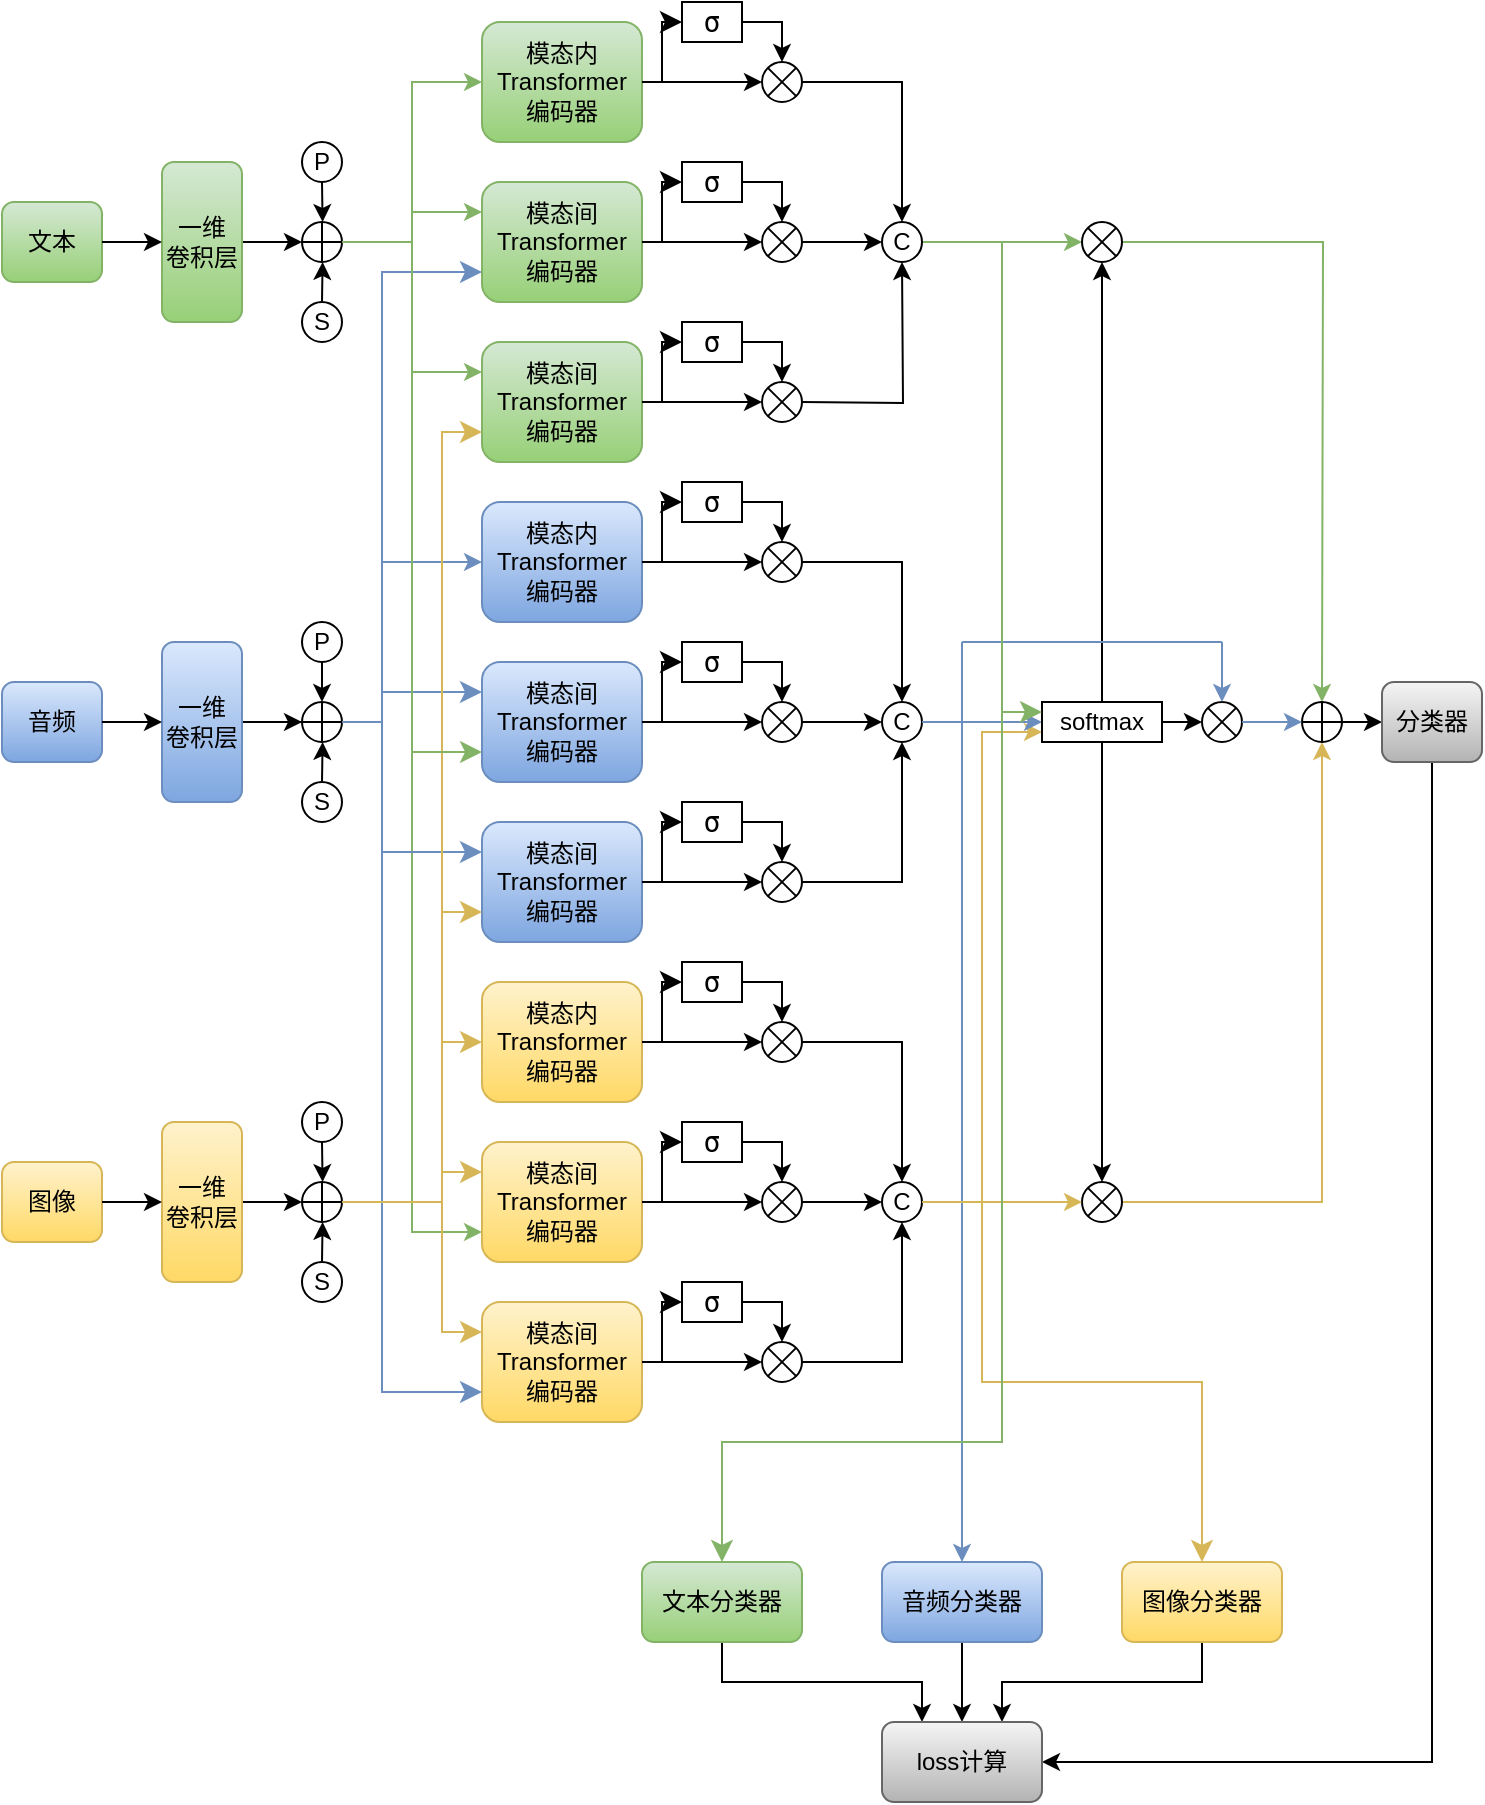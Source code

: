 <mxfile version="22.1.16" type="device">
  <diagram id="C5RBs43oDa-KdzZeNtuy" name="Page-1">
    <mxGraphModel dx="1091" dy="818" grid="0" gridSize="10" guides="1" tooltips="1" connect="1" arrows="1" fold="1" page="1" pageScale="1" pageWidth="827" pageHeight="1169" math="0" shadow="0">
      <root>
        <mxCell id="WIyWlLk6GJQsqaUBKTNV-0" />
        <mxCell id="WIyWlLk6GJQsqaUBKTNV-1" parent="WIyWlLk6GJQsqaUBKTNV-0" />
        <mxCell id="-1AFtrOApFO5Z4DTwYgF-3" value="文本" style="rounded=1;whiteSpace=wrap;html=1;fontSize=12;glass=0;strokeWidth=1;shadow=0;fillColor=#d5e8d4;strokeColor=#82b366;gradientColor=#97d077;" vertex="1" parent="WIyWlLk6GJQsqaUBKTNV-1">
          <mxGeometry x="50" y="320" width="50" height="40" as="geometry" />
        </mxCell>
        <mxCell id="-1AFtrOApFO5Z4DTwYgF-41" style="edgeStyle=orthogonalEdgeStyle;rounded=0;orthogonalLoop=1;jettySize=auto;html=1;exitX=1;exitY=0.5;exitDx=0;exitDy=0;" edge="1" parent="WIyWlLk6GJQsqaUBKTNV-1" source="-1AFtrOApFO5Z4DTwYgF-4">
          <mxGeometry relative="1" as="geometry">
            <mxPoint x="200" y="340.294" as="targetPoint" />
          </mxGeometry>
        </mxCell>
        <mxCell id="-1AFtrOApFO5Z4DTwYgF-4" value="一维&lt;br&gt;卷积层" style="rounded=1;whiteSpace=wrap;html=1;fontSize=12;glass=0;strokeWidth=1;shadow=0;fillColor=#d5e8d4;gradientColor=#97d077;strokeColor=#82b366;" vertex="1" parent="WIyWlLk6GJQsqaUBKTNV-1">
          <mxGeometry x="130" y="300" width="40" height="80" as="geometry" />
        </mxCell>
        <mxCell id="-1AFtrOApFO5Z4DTwYgF-6" value="音频" style="rounded=1;whiteSpace=wrap;html=1;fontSize=12;glass=0;strokeWidth=1;shadow=0;fillColor=#dae8fc;strokeColor=#6c8ebf;gradientColor=#7ea6e0;" vertex="1" parent="WIyWlLk6GJQsqaUBKTNV-1">
          <mxGeometry x="50" y="560" width="50" height="40" as="geometry" />
        </mxCell>
        <mxCell id="-1AFtrOApFO5Z4DTwYgF-42" style="edgeStyle=orthogonalEdgeStyle;rounded=0;orthogonalLoop=1;jettySize=auto;html=1;exitX=1;exitY=0.5;exitDx=0;exitDy=0;" edge="1" parent="WIyWlLk6GJQsqaUBKTNV-1" source="-1AFtrOApFO5Z4DTwYgF-7" target="-1AFtrOApFO5Z4DTwYgF-31">
          <mxGeometry relative="1" as="geometry" />
        </mxCell>
        <mxCell id="-1AFtrOApFO5Z4DTwYgF-7" value="一维&lt;br&gt;卷积层" style="rounded=1;whiteSpace=wrap;html=1;fontSize=12;glass=0;strokeWidth=1;shadow=0;fillColor=#dae8fc;gradientColor=#7ea6e0;strokeColor=#6c8ebf;" vertex="1" parent="WIyWlLk6GJQsqaUBKTNV-1">
          <mxGeometry x="130" y="540" width="40" height="80" as="geometry" />
        </mxCell>
        <mxCell id="-1AFtrOApFO5Z4DTwYgF-8" value="图像" style="rounded=1;whiteSpace=wrap;html=1;fontSize=12;glass=0;strokeWidth=1;shadow=0;fillColor=#fff2cc;gradientColor=#ffd966;strokeColor=#d6b656;" vertex="1" parent="WIyWlLk6GJQsqaUBKTNV-1">
          <mxGeometry x="50" y="800" width="50" height="40" as="geometry" />
        </mxCell>
        <mxCell id="-1AFtrOApFO5Z4DTwYgF-45" style="edgeStyle=orthogonalEdgeStyle;rounded=0;orthogonalLoop=1;jettySize=auto;html=1;exitX=1;exitY=0.5;exitDx=0;exitDy=0;" edge="1" parent="WIyWlLk6GJQsqaUBKTNV-1" source="-1AFtrOApFO5Z4DTwYgF-9">
          <mxGeometry relative="1" as="geometry">
            <mxPoint x="200" y="820.294" as="targetPoint" />
          </mxGeometry>
        </mxCell>
        <mxCell id="-1AFtrOApFO5Z4DTwYgF-9" value="一维&lt;br&gt;卷积层" style="rounded=1;whiteSpace=wrap;html=1;fontSize=12;glass=0;strokeWidth=1;shadow=0;fillColor=#fff2cc;gradientColor=#ffd966;strokeColor=#d6b656;" vertex="1" parent="WIyWlLk6GJQsqaUBKTNV-1">
          <mxGeometry x="130" y="780" width="40" height="80" as="geometry" />
        </mxCell>
        <mxCell id="-1AFtrOApFO5Z4DTwYgF-11" value="" style="endArrow=classic;html=1;rounded=0;exitX=1;exitY=0.5;exitDx=0;exitDy=0;entryX=0;entryY=0.5;entryDx=0;entryDy=0;" edge="1" parent="WIyWlLk6GJQsqaUBKTNV-1" source="-1AFtrOApFO5Z4DTwYgF-8" target="-1AFtrOApFO5Z4DTwYgF-9">
          <mxGeometry width="50" height="50" relative="1" as="geometry">
            <mxPoint x="280" y="770" as="sourcePoint" />
            <mxPoint x="330" y="720" as="targetPoint" />
          </mxGeometry>
        </mxCell>
        <mxCell id="-1AFtrOApFO5Z4DTwYgF-12" value="" style="endArrow=classic;html=1;rounded=0;exitX=1;exitY=0.5;exitDx=0;exitDy=0;entryX=0;entryY=0.5;entryDx=0;entryDy=0;" edge="1" parent="WIyWlLk6GJQsqaUBKTNV-1" source="-1AFtrOApFO5Z4DTwYgF-3" target="-1AFtrOApFO5Z4DTwYgF-4">
          <mxGeometry width="50" height="50" relative="1" as="geometry">
            <mxPoint x="110" y="570" as="sourcePoint" />
            <mxPoint x="140" y="570" as="targetPoint" />
          </mxGeometry>
        </mxCell>
        <mxCell id="-1AFtrOApFO5Z4DTwYgF-13" value="" style="endArrow=classic;html=1;rounded=0;exitX=1;exitY=0.5;exitDx=0;exitDy=0;entryX=0;entryY=0.5;entryDx=0;entryDy=0;" edge="1" parent="WIyWlLk6GJQsqaUBKTNV-1" source="-1AFtrOApFO5Z4DTwYgF-6" target="-1AFtrOApFO5Z4DTwYgF-7">
          <mxGeometry width="50" height="50" relative="1" as="geometry">
            <mxPoint x="120" y="700" as="sourcePoint" />
            <mxPoint x="150" y="700" as="targetPoint" />
          </mxGeometry>
        </mxCell>
        <mxCell id="-1AFtrOApFO5Z4DTwYgF-73" style="edgeStyle=orthogonalEdgeStyle;rounded=0;orthogonalLoop=1;jettySize=auto;html=1;exitX=1;exitY=0.5;exitDx=0;exitDy=0;entryX=0;entryY=0.25;entryDx=0;entryDy=0;fillColor=#d5e8d4;strokeColor=#82b366;gradientColor=#97d077;" edge="1" parent="WIyWlLk6GJQsqaUBKTNV-1" source="-1AFtrOApFO5Z4DTwYgF-14" target="-1AFtrOApFO5Z4DTwYgF-57">
          <mxGeometry relative="1" as="geometry" />
        </mxCell>
        <mxCell id="-1AFtrOApFO5Z4DTwYgF-74" style="edgeStyle=orthogonalEdgeStyle;rounded=0;orthogonalLoop=1;jettySize=auto;html=1;exitX=1;exitY=0.5;exitDx=0;exitDy=0;entryX=0;entryY=0.5;entryDx=0;entryDy=0;fillColor=#d5e8d4;strokeColor=#82b366;gradientColor=#97d077;" edge="1" parent="WIyWlLk6GJQsqaUBKTNV-1" source="-1AFtrOApFO5Z4DTwYgF-14" target="-1AFtrOApFO5Z4DTwYgF-53">
          <mxGeometry relative="1" as="geometry" />
        </mxCell>
        <mxCell id="-1AFtrOApFO5Z4DTwYgF-75" style="edgeStyle=orthogonalEdgeStyle;rounded=0;orthogonalLoop=1;jettySize=auto;html=1;exitX=1;exitY=0.5;exitDx=0;exitDy=0;entryX=0;entryY=0.25;entryDx=0;entryDy=0;fillColor=#d5e8d4;strokeColor=#82b366;gradientColor=#97d077;" edge="1" parent="WIyWlLk6GJQsqaUBKTNV-1" source="-1AFtrOApFO5Z4DTwYgF-14" target="-1AFtrOApFO5Z4DTwYgF-58">
          <mxGeometry relative="1" as="geometry" />
        </mxCell>
        <mxCell id="-1AFtrOApFO5Z4DTwYgF-77" style="edgeStyle=orthogonalEdgeStyle;rounded=0;orthogonalLoop=1;jettySize=auto;html=1;exitX=1;exitY=0.5;exitDx=0;exitDy=0;entryX=0;entryY=0.75;entryDx=0;entryDy=0;fillColor=#d5e8d4;strokeColor=#82b366;gradientColor=#97d077;" edge="1" parent="WIyWlLk6GJQsqaUBKTNV-1" source="-1AFtrOApFO5Z4DTwYgF-14" target="-1AFtrOApFO5Z4DTwYgF-69">
          <mxGeometry relative="1" as="geometry" />
        </mxCell>
        <mxCell id="-1AFtrOApFO5Z4DTwYgF-14" value="" style="ellipse;whiteSpace=wrap;html=1;aspect=fixed;" vertex="1" parent="WIyWlLk6GJQsqaUBKTNV-1">
          <mxGeometry x="200" y="330" width="20" height="20" as="geometry" />
        </mxCell>
        <mxCell id="-1AFtrOApFO5Z4DTwYgF-15" value="" style="endArrow=none;html=1;rounded=0;exitX=0;exitY=0.5;exitDx=0;exitDy=0;entryX=1;entryY=0.5;entryDx=0;entryDy=0;" edge="1" parent="WIyWlLk6GJQsqaUBKTNV-1" source="-1AFtrOApFO5Z4DTwYgF-14" target="-1AFtrOApFO5Z4DTwYgF-14">
          <mxGeometry width="50" height="50" relative="1" as="geometry">
            <mxPoint x="280" y="510" as="sourcePoint" />
            <mxPoint x="330" y="460" as="targetPoint" />
          </mxGeometry>
        </mxCell>
        <mxCell id="-1AFtrOApFO5Z4DTwYgF-16" value="" style="endArrow=none;html=1;rounded=0;exitX=0.5;exitY=0;exitDx=0;exitDy=0;entryX=0.5;entryY=1;entryDx=0;entryDy=0;" edge="1" parent="WIyWlLk6GJQsqaUBKTNV-1" source="-1AFtrOApFO5Z4DTwYgF-14" target="-1AFtrOApFO5Z4DTwYgF-14">
          <mxGeometry width="50" height="50" relative="1" as="geometry">
            <mxPoint x="280" y="510" as="sourcePoint" />
            <mxPoint x="330" y="460" as="targetPoint" />
          </mxGeometry>
        </mxCell>
        <mxCell id="-1AFtrOApFO5Z4DTwYgF-52" style="edgeStyle=orthogonalEdgeStyle;rounded=0;orthogonalLoop=1;jettySize=auto;html=1;exitX=0.5;exitY=0;exitDx=0;exitDy=0;" edge="1" parent="WIyWlLk6GJQsqaUBKTNV-1" source="-1AFtrOApFO5Z4DTwYgF-20">
          <mxGeometry relative="1" as="geometry">
            <mxPoint x="210.294" y="350" as="targetPoint" />
          </mxGeometry>
        </mxCell>
        <mxCell id="-1AFtrOApFO5Z4DTwYgF-20" value="S" style="ellipse;whiteSpace=wrap;html=1;aspect=fixed;" vertex="1" parent="WIyWlLk6GJQsqaUBKTNV-1">
          <mxGeometry x="200" y="370" width="20" height="20" as="geometry" />
        </mxCell>
        <mxCell id="-1AFtrOApFO5Z4DTwYgF-46" style="edgeStyle=orthogonalEdgeStyle;rounded=0;orthogonalLoop=1;jettySize=auto;html=1;exitX=0.5;exitY=1;exitDx=0;exitDy=0;" edge="1" parent="WIyWlLk6GJQsqaUBKTNV-1" source="-1AFtrOApFO5Z4DTwYgF-23">
          <mxGeometry relative="1" as="geometry">
            <mxPoint x="210.294" y="330" as="targetPoint" />
          </mxGeometry>
        </mxCell>
        <mxCell id="-1AFtrOApFO5Z4DTwYgF-23" value="P" style="ellipse;whiteSpace=wrap;html=1;aspect=fixed;" vertex="1" parent="WIyWlLk6GJQsqaUBKTNV-1">
          <mxGeometry x="200" y="290" width="20" height="20" as="geometry" />
        </mxCell>
        <mxCell id="-1AFtrOApFO5Z4DTwYgF-31" value="" style="ellipse;whiteSpace=wrap;html=1;aspect=fixed;" vertex="1" parent="WIyWlLk6GJQsqaUBKTNV-1">
          <mxGeometry x="200" y="570" width="20" height="20" as="geometry" />
        </mxCell>
        <mxCell id="-1AFtrOApFO5Z4DTwYgF-32" value="" style="endArrow=none;html=1;rounded=0;exitX=0;exitY=0.5;exitDx=0;exitDy=0;entryX=1;entryY=0.5;entryDx=0;entryDy=0;" edge="1" parent="WIyWlLk6GJQsqaUBKTNV-1" source="-1AFtrOApFO5Z4DTwYgF-31" target="-1AFtrOApFO5Z4DTwYgF-31">
          <mxGeometry width="50" height="50" relative="1" as="geometry">
            <mxPoint x="280" y="750" as="sourcePoint" />
            <mxPoint x="330" y="700" as="targetPoint" />
          </mxGeometry>
        </mxCell>
        <mxCell id="-1AFtrOApFO5Z4DTwYgF-33" value="" style="endArrow=none;html=1;rounded=0;exitX=0.5;exitY=0;exitDx=0;exitDy=0;entryX=0.5;entryY=1;entryDx=0;entryDy=0;" edge="1" parent="WIyWlLk6GJQsqaUBKTNV-1" source="-1AFtrOApFO5Z4DTwYgF-31" target="-1AFtrOApFO5Z4DTwYgF-31">
          <mxGeometry width="50" height="50" relative="1" as="geometry">
            <mxPoint x="280" y="750" as="sourcePoint" />
            <mxPoint x="330" y="700" as="targetPoint" />
          </mxGeometry>
        </mxCell>
        <mxCell id="-1AFtrOApFO5Z4DTwYgF-51" style="edgeStyle=orthogonalEdgeStyle;rounded=0;orthogonalLoop=1;jettySize=auto;html=1;exitX=0.5;exitY=0;exitDx=0;exitDy=0;" edge="1" parent="WIyWlLk6GJQsqaUBKTNV-1" source="-1AFtrOApFO5Z4DTwYgF-34">
          <mxGeometry relative="1" as="geometry">
            <mxPoint x="210.294" y="590" as="targetPoint" />
          </mxGeometry>
        </mxCell>
        <mxCell id="-1AFtrOApFO5Z4DTwYgF-34" value="S" style="ellipse;whiteSpace=wrap;html=1;aspect=fixed;" vertex="1" parent="WIyWlLk6GJQsqaUBKTNV-1">
          <mxGeometry x="200" y="610" width="20" height="20" as="geometry" />
        </mxCell>
        <mxCell id="-1AFtrOApFO5Z4DTwYgF-48" style="edgeStyle=orthogonalEdgeStyle;rounded=0;orthogonalLoop=1;jettySize=auto;html=1;exitX=0.5;exitY=1;exitDx=0;exitDy=0;entryX=0.5;entryY=0;entryDx=0;entryDy=0;" edge="1" parent="WIyWlLk6GJQsqaUBKTNV-1" source="-1AFtrOApFO5Z4DTwYgF-35" target="-1AFtrOApFO5Z4DTwYgF-31">
          <mxGeometry relative="1" as="geometry" />
        </mxCell>
        <mxCell id="-1AFtrOApFO5Z4DTwYgF-35" value="P" style="ellipse;whiteSpace=wrap;html=1;aspect=fixed;" vertex="1" parent="WIyWlLk6GJQsqaUBKTNV-1">
          <mxGeometry x="200" y="530" width="20" height="20" as="geometry" />
        </mxCell>
        <mxCell id="-1AFtrOApFO5Z4DTwYgF-36" value="" style="ellipse;whiteSpace=wrap;html=1;aspect=fixed;" vertex="1" parent="WIyWlLk6GJQsqaUBKTNV-1">
          <mxGeometry x="200" y="810" width="20" height="20" as="geometry" />
        </mxCell>
        <mxCell id="-1AFtrOApFO5Z4DTwYgF-37" value="" style="endArrow=none;html=1;rounded=0;exitX=0;exitY=0.5;exitDx=0;exitDy=0;entryX=1;entryY=0.5;entryDx=0;entryDy=0;" edge="1" parent="WIyWlLk6GJQsqaUBKTNV-1" source="-1AFtrOApFO5Z4DTwYgF-36" target="-1AFtrOApFO5Z4DTwYgF-36">
          <mxGeometry width="50" height="50" relative="1" as="geometry">
            <mxPoint x="280" y="990" as="sourcePoint" />
            <mxPoint x="330" y="940" as="targetPoint" />
          </mxGeometry>
        </mxCell>
        <mxCell id="-1AFtrOApFO5Z4DTwYgF-38" value="" style="endArrow=none;html=1;rounded=0;exitX=0.5;exitY=0;exitDx=0;exitDy=0;entryX=0.5;entryY=1;entryDx=0;entryDy=0;" edge="1" parent="WIyWlLk6GJQsqaUBKTNV-1" source="-1AFtrOApFO5Z4DTwYgF-36" target="-1AFtrOApFO5Z4DTwYgF-36">
          <mxGeometry width="50" height="50" relative="1" as="geometry">
            <mxPoint x="280" y="990" as="sourcePoint" />
            <mxPoint x="330" y="940" as="targetPoint" />
          </mxGeometry>
        </mxCell>
        <mxCell id="-1AFtrOApFO5Z4DTwYgF-50" style="edgeStyle=orthogonalEdgeStyle;rounded=0;orthogonalLoop=1;jettySize=auto;html=1;exitX=0.5;exitY=0;exitDx=0;exitDy=0;" edge="1" parent="WIyWlLk6GJQsqaUBKTNV-1" source="-1AFtrOApFO5Z4DTwYgF-39">
          <mxGeometry relative="1" as="geometry">
            <mxPoint x="210.294" y="830" as="targetPoint" />
          </mxGeometry>
        </mxCell>
        <mxCell id="-1AFtrOApFO5Z4DTwYgF-39" value="S" style="ellipse;whiteSpace=wrap;html=1;aspect=fixed;" vertex="1" parent="WIyWlLk6GJQsqaUBKTNV-1">
          <mxGeometry x="200" y="850" width="20" height="20" as="geometry" />
        </mxCell>
        <mxCell id="-1AFtrOApFO5Z4DTwYgF-49" style="edgeStyle=orthogonalEdgeStyle;rounded=0;orthogonalLoop=1;jettySize=auto;html=1;exitX=0.5;exitY=1;exitDx=0;exitDy=0;" edge="1" parent="WIyWlLk6GJQsqaUBKTNV-1" source="-1AFtrOApFO5Z4DTwYgF-40">
          <mxGeometry relative="1" as="geometry">
            <mxPoint x="210.294" y="810" as="targetPoint" />
          </mxGeometry>
        </mxCell>
        <mxCell id="-1AFtrOApFO5Z4DTwYgF-40" value="P" style="ellipse;whiteSpace=wrap;html=1;aspect=fixed;" vertex="1" parent="WIyWlLk6GJQsqaUBKTNV-1">
          <mxGeometry x="200" y="770" width="20" height="20" as="geometry" />
        </mxCell>
        <mxCell id="-1AFtrOApFO5Z4DTwYgF-252" style="edgeStyle=orthogonalEdgeStyle;rounded=0;orthogonalLoop=1;jettySize=auto;html=1;exitX=1;exitY=0.5;exitDx=0;exitDy=0;" edge="1" parent="WIyWlLk6GJQsqaUBKTNV-1" source="-1AFtrOApFO5Z4DTwYgF-53">
          <mxGeometry relative="1" as="geometry">
            <mxPoint x="430" y="260" as="targetPoint" />
          </mxGeometry>
        </mxCell>
        <mxCell id="-1AFtrOApFO5Z4DTwYgF-53" value="模态内Transformer&lt;br&gt;编码器" style="rounded=1;whiteSpace=wrap;html=1;fontSize=12;glass=0;strokeWidth=1;shadow=0;fillColor=#d5e8d4;gradientColor=#97d077;strokeColor=#82b366;" vertex="1" parent="WIyWlLk6GJQsqaUBKTNV-1">
          <mxGeometry x="290" y="230" width="80" height="60" as="geometry" />
        </mxCell>
        <mxCell id="-1AFtrOApFO5Z4DTwYgF-251" style="edgeStyle=orthogonalEdgeStyle;rounded=0;orthogonalLoop=1;jettySize=auto;html=1;exitX=1;exitY=0.5;exitDx=0;exitDy=0;" edge="1" parent="WIyWlLk6GJQsqaUBKTNV-1" source="-1AFtrOApFO5Z4DTwYgF-57">
          <mxGeometry relative="1" as="geometry">
            <mxPoint x="430" y="340" as="targetPoint" />
          </mxGeometry>
        </mxCell>
        <mxCell id="-1AFtrOApFO5Z4DTwYgF-57" value="模态间Transformer&lt;br&gt;编码器" style="rounded=1;whiteSpace=wrap;html=1;fontSize=12;glass=0;strokeWidth=1;shadow=0;fillColor=#d5e8d4;gradientColor=#97d077;strokeColor=#82b366;" vertex="1" parent="WIyWlLk6GJQsqaUBKTNV-1">
          <mxGeometry x="290" y="310" width="80" height="60" as="geometry" />
        </mxCell>
        <mxCell id="-1AFtrOApFO5Z4DTwYgF-250" style="edgeStyle=orthogonalEdgeStyle;rounded=0;orthogonalLoop=1;jettySize=auto;html=1;exitX=1;exitY=0.5;exitDx=0;exitDy=0;" edge="1" parent="WIyWlLk6GJQsqaUBKTNV-1" source="-1AFtrOApFO5Z4DTwYgF-58">
          <mxGeometry relative="1" as="geometry">
            <mxPoint x="430" y="420" as="targetPoint" />
          </mxGeometry>
        </mxCell>
        <mxCell id="-1AFtrOApFO5Z4DTwYgF-58" value="模态间Transformer&lt;br&gt;编码器" style="rounded=1;whiteSpace=wrap;html=1;fontSize=12;glass=0;strokeWidth=1;shadow=0;fillColor=#d5e8d4;gradientColor=#97d077;strokeColor=#82b366;" vertex="1" parent="WIyWlLk6GJQsqaUBKTNV-1">
          <mxGeometry x="290" y="390" width="80" height="60" as="geometry" />
        </mxCell>
        <mxCell id="-1AFtrOApFO5Z4DTwYgF-243" style="edgeStyle=orthogonalEdgeStyle;rounded=0;orthogonalLoop=1;jettySize=auto;html=1;exitX=1;exitY=0.5;exitDx=0;exitDy=0;entryX=0;entryY=0.5;entryDx=0;entryDy=0;" edge="1" parent="WIyWlLk6GJQsqaUBKTNV-1" source="-1AFtrOApFO5Z4DTwYgF-62" target="-1AFtrOApFO5Z4DTwYgF-228">
          <mxGeometry relative="1" as="geometry" />
        </mxCell>
        <mxCell id="-1AFtrOApFO5Z4DTwYgF-62" value="模态内Transformer&lt;br&gt;编码器" style="rounded=1;whiteSpace=wrap;html=1;fontSize=12;glass=0;strokeWidth=1;shadow=0;fillColor=#dae8fc;gradientColor=#7ea6e0;strokeColor=#6c8ebf;" vertex="1" parent="WIyWlLk6GJQsqaUBKTNV-1">
          <mxGeometry x="290" y="470" width="80" height="60" as="geometry" />
        </mxCell>
        <mxCell id="-1AFtrOApFO5Z4DTwYgF-244" style="edgeStyle=orthogonalEdgeStyle;rounded=0;orthogonalLoop=1;jettySize=auto;html=1;exitX=1;exitY=0.5;exitDx=0;exitDy=0;" edge="1" parent="WIyWlLk6GJQsqaUBKTNV-1" source="-1AFtrOApFO5Z4DTwYgF-63">
          <mxGeometry relative="1" as="geometry">
            <mxPoint x="430" y="580" as="targetPoint" />
          </mxGeometry>
        </mxCell>
        <mxCell id="-1AFtrOApFO5Z4DTwYgF-63" value="模态间Transformer&lt;br&gt;编码器" style="rounded=1;whiteSpace=wrap;html=1;fontSize=12;glass=0;strokeWidth=1;shadow=0;fillColor=#dae8fc;gradientColor=#7ea6e0;strokeColor=#6c8ebf;" vertex="1" parent="WIyWlLk6GJQsqaUBKTNV-1">
          <mxGeometry x="290" y="550" width="80" height="60" as="geometry" />
        </mxCell>
        <mxCell id="-1AFtrOApFO5Z4DTwYgF-245" style="edgeStyle=orthogonalEdgeStyle;rounded=0;orthogonalLoop=1;jettySize=auto;html=1;exitX=1;exitY=0.5;exitDx=0;exitDy=0;entryX=0;entryY=0.5;entryDx=0;entryDy=0;" edge="1" parent="WIyWlLk6GJQsqaUBKTNV-1" source="-1AFtrOApFO5Z4DTwYgF-64" target="-1AFtrOApFO5Z4DTwYgF-238">
          <mxGeometry relative="1" as="geometry" />
        </mxCell>
        <mxCell id="-1AFtrOApFO5Z4DTwYgF-64" value="模态间Transformer&lt;br&gt;编码器" style="rounded=1;whiteSpace=wrap;html=1;fontSize=12;glass=0;strokeWidth=1;shadow=0;fillColor=#dae8fc;gradientColor=#7ea6e0;strokeColor=#6c8ebf;" vertex="1" parent="WIyWlLk6GJQsqaUBKTNV-1">
          <mxGeometry x="290" y="630" width="80" height="60" as="geometry" />
        </mxCell>
        <mxCell id="-1AFtrOApFO5Z4DTwYgF-246" style="edgeStyle=orthogonalEdgeStyle;rounded=0;orthogonalLoop=1;jettySize=auto;html=1;exitX=1;exitY=0.5;exitDx=0;exitDy=0;" edge="1" parent="WIyWlLk6GJQsqaUBKTNV-1" source="-1AFtrOApFO5Z4DTwYgF-68">
          <mxGeometry relative="1" as="geometry">
            <mxPoint x="430" y="740" as="targetPoint" />
          </mxGeometry>
        </mxCell>
        <mxCell id="-1AFtrOApFO5Z4DTwYgF-68" value="模态内Transformer&lt;br&gt;编码器" style="rounded=1;whiteSpace=wrap;html=1;fontSize=12;glass=0;strokeWidth=1;shadow=0;fillColor=#fff2cc;gradientColor=#ffd966;strokeColor=#d6b656;" vertex="1" parent="WIyWlLk6GJQsqaUBKTNV-1">
          <mxGeometry x="290" y="710" width="80" height="60" as="geometry" />
        </mxCell>
        <mxCell id="-1AFtrOApFO5Z4DTwYgF-247" style="edgeStyle=orthogonalEdgeStyle;rounded=0;orthogonalLoop=1;jettySize=auto;html=1;exitX=1;exitY=0.5;exitDx=0;exitDy=0;entryX=0;entryY=0.5;entryDx=0;entryDy=0;" edge="1" parent="WIyWlLk6GJQsqaUBKTNV-1" source="-1AFtrOApFO5Z4DTwYgF-69" target="-1AFtrOApFO5Z4DTwYgF-218">
          <mxGeometry relative="1" as="geometry" />
        </mxCell>
        <mxCell id="-1AFtrOApFO5Z4DTwYgF-69" value="模态间Transformer&lt;br&gt;编码器" style="rounded=1;whiteSpace=wrap;html=1;fontSize=12;glass=0;strokeWidth=1;shadow=0;fillColor=#fff2cc;gradientColor=#ffd966;strokeColor=#d6b656;" vertex="1" parent="WIyWlLk6GJQsqaUBKTNV-1">
          <mxGeometry x="290" y="790" width="80" height="60" as="geometry" />
        </mxCell>
        <mxCell id="-1AFtrOApFO5Z4DTwYgF-248" style="edgeStyle=orthogonalEdgeStyle;rounded=0;orthogonalLoop=1;jettySize=auto;html=1;exitX=1;exitY=0.5;exitDx=0;exitDy=0;entryX=0;entryY=0.5;entryDx=0;entryDy=0;" edge="1" parent="WIyWlLk6GJQsqaUBKTNV-1" source="-1AFtrOApFO5Z4DTwYgF-70" target="-1AFtrOApFO5Z4DTwYgF-223">
          <mxGeometry relative="1" as="geometry" />
        </mxCell>
        <mxCell id="-1AFtrOApFO5Z4DTwYgF-70" value="模态间Transformer&lt;br&gt;编码器" style="rounded=1;whiteSpace=wrap;html=1;fontSize=12;glass=0;strokeWidth=1;shadow=0;fillColor=#fff2cc;gradientColor=#ffd966;strokeColor=#d6b656;" vertex="1" parent="WIyWlLk6GJQsqaUBKTNV-1">
          <mxGeometry x="290" y="870" width="80" height="60" as="geometry" />
        </mxCell>
        <mxCell id="-1AFtrOApFO5Z4DTwYgF-114" value="" style="edgeStyle=elbowEdgeStyle;elbow=horizontal;endArrow=classic;html=1;curved=0;rounded=0;endSize=8;startSize=8;entryX=0;entryY=0.75;entryDx=0;entryDy=0;fillColor=#dae8fc;strokeColor=#6c8ebf;gradientColor=#7ea6e0;" edge="1" parent="WIyWlLk6GJQsqaUBKTNV-1" target="-1AFtrOApFO5Z4DTwYgF-57">
          <mxGeometry width="50" height="50" relative="1" as="geometry">
            <mxPoint x="190" y="580" as="sourcePoint" />
            <mxPoint x="255" y="355" as="targetPoint" />
            <Array as="points">
              <mxPoint x="240" y="500" />
            </Array>
          </mxGeometry>
        </mxCell>
        <mxCell id="-1AFtrOApFO5Z4DTwYgF-116" value="" style="endArrow=classic;html=1;rounded=0;entryX=0;entryY=0.5;entryDx=0;entryDy=0;fillColor=#dae8fc;strokeColor=#6c8ebf;gradientColor=#7ea6e0;" edge="1" parent="WIyWlLk6GJQsqaUBKTNV-1" target="-1AFtrOApFO5Z4DTwYgF-62">
          <mxGeometry width="50" height="50" relative="1" as="geometry">
            <mxPoint x="240" y="500" as="sourcePoint" />
            <mxPoint x="190" y="450" as="targetPoint" />
          </mxGeometry>
        </mxCell>
        <mxCell id="-1AFtrOApFO5Z4DTwYgF-117" value="" style="edgeStyle=elbowEdgeStyle;elbow=horizontal;endArrow=classic;html=1;curved=0;rounded=0;endSize=8;startSize=8;entryX=0;entryY=0.25;entryDx=0;entryDy=0;fillColor=#dae8fc;strokeColor=#6c8ebf;gradientColor=#7ea6e0;" edge="1" parent="WIyWlLk6GJQsqaUBKTNV-1" target="-1AFtrOApFO5Z4DTwYgF-64">
          <mxGeometry width="50" height="50" relative="1" as="geometry">
            <mxPoint x="190" y="580" as="sourcePoint" />
            <mxPoint x="110" y="640" as="targetPoint" />
          </mxGeometry>
        </mxCell>
        <mxCell id="-1AFtrOApFO5Z4DTwYgF-121" value="" style="edgeStyle=elbowEdgeStyle;elbow=horizontal;endArrow=classic;html=1;curved=0;rounded=0;endSize=8;startSize=8;entryX=0;entryY=0.25;entryDx=0;entryDy=0;fillColor=#dae8fc;strokeColor=#6c8ebf;gradientColor=#7ea6e0;" edge="1" parent="WIyWlLk6GJQsqaUBKTNV-1" target="-1AFtrOApFO5Z4DTwYgF-63">
          <mxGeometry width="50" height="50" relative="1" as="geometry">
            <mxPoint x="190" y="580" as="sourcePoint" />
            <mxPoint x="280" y="600" as="targetPoint" />
          </mxGeometry>
        </mxCell>
        <mxCell id="-1AFtrOApFO5Z4DTwYgF-123" value="" style="edgeStyle=elbowEdgeStyle;elbow=horizontal;endArrow=classic;html=1;curved=0;rounded=0;endSize=8;startSize=8;entryX=0;entryY=0.75;entryDx=0;entryDy=0;fillColor=#dae8fc;strokeColor=#6c8ebf;gradientColor=#7ea6e0;" edge="1" parent="WIyWlLk6GJQsqaUBKTNV-1" target="-1AFtrOApFO5Z4DTwYgF-70">
          <mxGeometry width="50" height="50" relative="1" as="geometry">
            <mxPoint x="190" y="580" as="sourcePoint" />
            <mxPoint x="330" y="680" as="targetPoint" />
          </mxGeometry>
        </mxCell>
        <mxCell id="-1AFtrOApFO5Z4DTwYgF-126" value="" style="edgeStyle=elbowEdgeStyle;elbow=horizontal;endArrow=classic;html=1;curved=0;rounded=0;endSize=8;startSize=8;entryX=0;entryY=0.75;entryDx=0;entryDy=0;fillColor=#fff2cc;strokeColor=#d6b656;gradientColor=#ffd966;" edge="1" parent="WIyWlLk6GJQsqaUBKTNV-1" target="-1AFtrOApFO5Z4DTwYgF-58">
          <mxGeometry width="50" height="50" relative="1" as="geometry">
            <mxPoint x="250" y="820" as="sourcePoint" />
            <mxPoint x="400" y="580" as="targetPoint" />
          </mxGeometry>
        </mxCell>
        <mxCell id="-1AFtrOApFO5Z4DTwYgF-127" value="" style="endArrow=none;html=1;rounded=0;exitX=1;exitY=0.5;exitDx=0;exitDy=0;fillColor=#fff2cc;strokeColor=#d6b656;" edge="1" parent="WIyWlLk6GJQsqaUBKTNV-1" source="-1AFtrOApFO5Z4DTwYgF-36">
          <mxGeometry width="50" height="50" relative="1" as="geometry">
            <mxPoint x="360" y="790" as="sourcePoint" />
            <mxPoint x="250" y="820" as="targetPoint" />
          </mxGeometry>
        </mxCell>
        <mxCell id="-1AFtrOApFO5Z4DTwYgF-128" value="" style="edgeStyle=elbowEdgeStyle;elbow=horizontal;endArrow=classic;html=1;curved=0;rounded=0;endSize=8;startSize=8;exitX=1;exitY=0.5;exitDx=0;exitDy=0;entryX=0;entryY=0.75;entryDx=0;entryDy=0;fillColor=#d5e8d4;strokeColor=#82b366;gradientColor=#97d077;" edge="1" parent="WIyWlLk6GJQsqaUBKTNV-1" source="-1AFtrOApFO5Z4DTwYgF-14" target="-1AFtrOApFO5Z4DTwYgF-63">
          <mxGeometry width="50" height="50" relative="1" as="geometry">
            <mxPoint x="350" y="710" as="sourcePoint" />
            <mxPoint x="470" y="640" as="targetPoint" />
          </mxGeometry>
        </mxCell>
        <mxCell id="-1AFtrOApFO5Z4DTwYgF-137" value="" style="endArrow=none;html=1;rounded=0;" edge="1" parent="WIyWlLk6GJQsqaUBKTNV-1">
          <mxGeometry width="50" height="50" relative="1" as="geometry">
            <mxPoint x="190" y="580" as="sourcePoint" />
            <mxPoint x="240" y="580" as="targetPoint" />
          </mxGeometry>
        </mxCell>
        <mxCell id="-1AFtrOApFO5Z4DTwYgF-138" value="" style="endArrow=none;html=1;rounded=0;fillColor=#dae8fc;strokeColor=#6c8ebf;" edge="1" parent="WIyWlLk6GJQsqaUBKTNV-1">
          <mxGeometry width="50" height="50" relative="1" as="geometry">
            <mxPoint x="220" y="580" as="sourcePoint" />
            <mxPoint x="240" y="580" as="targetPoint" />
          </mxGeometry>
        </mxCell>
        <mxCell id="-1AFtrOApFO5Z4DTwYgF-140" value="" style="edgeStyle=elbowEdgeStyle;elbow=horizontal;endArrow=classic;html=1;curved=0;rounded=0;endSize=8;startSize=8;entryX=0;entryY=0.75;entryDx=0;entryDy=0;fillColor=#fff2cc;gradientColor=#ffd966;strokeColor=#d6b656;" edge="1" parent="WIyWlLk6GJQsqaUBKTNV-1" target="-1AFtrOApFO5Z4DTwYgF-64">
          <mxGeometry width="50" height="50" relative="1" as="geometry">
            <mxPoint x="250" y="820" as="sourcePoint" />
            <mxPoint x="150" y="640" as="targetPoint" />
          </mxGeometry>
        </mxCell>
        <mxCell id="-1AFtrOApFO5Z4DTwYgF-141" value="" style="edgeStyle=elbowEdgeStyle;elbow=horizontal;endArrow=classic;html=1;curved=0;rounded=0;endSize=8;startSize=8;fillColor=#fff2cc;gradientColor=#ffd966;strokeColor=#d6b656;" edge="1" parent="WIyWlLk6GJQsqaUBKTNV-1" target="-1AFtrOApFO5Z4DTwYgF-68">
          <mxGeometry width="50" height="50" relative="1" as="geometry">
            <mxPoint x="250" y="820" as="sourcePoint" />
            <mxPoint x="150" y="640" as="targetPoint" />
          </mxGeometry>
        </mxCell>
        <mxCell id="-1AFtrOApFO5Z4DTwYgF-142" value="" style="edgeStyle=elbowEdgeStyle;elbow=horizontal;endArrow=classic;html=1;curved=0;rounded=0;endSize=8;startSize=8;entryX=0;entryY=0.25;entryDx=0;entryDy=0;fillColor=#fff2cc;gradientColor=#ffd966;strokeColor=#d6b656;" edge="1" parent="WIyWlLk6GJQsqaUBKTNV-1" target="-1AFtrOApFO5Z4DTwYgF-69">
          <mxGeometry width="50" height="50" relative="1" as="geometry">
            <mxPoint x="250" y="820" as="sourcePoint" />
            <mxPoint x="150" y="640" as="targetPoint" />
          </mxGeometry>
        </mxCell>
        <mxCell id="-1AFtrOApFO5Z4DTwYgF-143" value="" style="edgeStyle=elbowEdgeStyle;elbow=horizontal;endArrow=classic;html=1;curved=0;rounded=0;endSize=8;startSize=8;entryX=0;entryY=0.25;entryDx=0;entryDy=0;fillColor=#fff2cc;gradientColor=#ffd966;strokeColor=#d6b656;" edge="1" parent="WIyWlLk6GJQsqaUBKTNV-1" target="-1AFtrOApFO5Z4DTwYgF-70">
          <mxGeometry width="50" height="50" relative="1" as="geometry">
            <mxPoint x="250" y="820" as="sourcePoint" />
            <mxPoint x="150" y="800" as="targetPoint" />
          </mxGeometry>
        </mxCell>
        <mxCell id="-1AFtrOApFO5Z4DTwYgF-276" style="edgeStyle=orthogonalEdgeStyle;rounded=0;orthogonalLoop=1;jettySize=auto;html=1;exitX=1;exitY=0.5;exitDx=0;exitDy=0;entryX=0.5;entryY=0;entryDx=0;entryDy=0;" edge="1" parent="WIyWlLk6GJQsqaUBKTNV-1" source="-1AFtrOApFO5Z4DTwYgF-144" target="-1AFtrOApFO5Z4DTwYgF-266">
          <mxGeometry relative="1" as="geometry" />
        </mxCell>
        <mxCell id="-1AFtrOApFO5Z4DTwYgF-144" value="" style="ellipse;whiteSpace=wrap;html=1;aspect=fixed;" vertex="1" parent="WIyWlLk6GJQsqaUBKTNV-1">
          <mxGeometry x="430" y="250" width="20" height="20" as="geometry" />
        </mxCell>
        <mxCell id="-1AFtrOApFO5Z4DTwYgF-145" value="" style="endArrow=none;html=1;rounded=0;entryX=0;entryY=1;entryDx=0;entryDy=0;exitX=1;exitY=0;exitDx=0;exitDy=0;" edge="1" parent="WIyWlLk6GJQsqaUBKTNV-1" source="-1AFtrOApFO5Z4DTwYgF-144" target="-1AFtrOApFO5Z4DTwYgF-144">
          <mxGeometry width="50" height="50" relative="1" as="geometry">
            <mxPoint x="360" y="410" as="sourcePoint" />
            <mxPoint x="410" y="360" as="targetPoint" />
          </mxGeometry>
        </mxCell>
        <mxCell id="-1AFtrOApFO5Z4DTwYgF-146" value="" style="endArrow=none;html=1;rounded=0;exitX=0;exitY=0;exitDx=0;exitDy=0;entryX=1;entryY=1;entryDx=0;entryDy=0;" edge="1" parent="WIyWlLk6GJQsqaUBKTNV-1" source="-1AFtrOApFO5Z4DTwYgF-144" target="-1AFtrOApFO5Z4DTwYgF-144">
          <mxGeometry width="50" height="50" relative="1" as="geometry">
            <mxPoint x="420" y="370" as="sourcePoint" />
            <mxPoint x="470" y="320" as="targetPoint" />
          </mxGeometry>
        </mxCell>
        <mxCell id="-1AFtrOApFO5Z4DTwYgF-210" style="edgeStyle=orthogonalEdgeStyle;rounded=0;orthogonalLoop=1;jettySize=auto;html=1;exitX=1;exitY=0.5;exitDx=0;exitDy=0;entryX=0.5;entryY=0;entryDx=0;entryDy=0;" edge="1" parent="WIyWlLk6GJQsqaUBKTNV-1" source="-1AFtrOApFO5Z4DTwYgF-148" target="-1AFtrOApFO5Z4DTwYgF-144">
          <mxGeometry relative="1" as="geometry" />
        </mxCell>
        <mxCell id="-1AFtrOApFO5Z4DTwYgF-148" value="&lt;font style=&quot;background-color: rgb(255, 255, 255);&quot;&gt;&lt;span style=&quot;font-family: &amp;quot;Söhne Mono&amp;quot;, Monaco, &amp;quot;Andale Mono&amp;quot;, &amp;quot;Ubuntu Mono&amp;quot;, monospace; font-size: 14px; font-style: normal; font-variant-ligatures: normal; font-variant-caps: normal; font-weight: 400; letter-spacing: normal; orphans: 2; text-align: left; text-indent: 0px; text-transform: none; widows: 2; word-spacing: 0px; -webkit-text-stroke-width: 0px; text-decoration-thickness: initial; text-decoration-style: initial; text-decoration-color: initial; float: none; display: inline !important;&quot;&gt;σ&lt;/span&gt;&lt;br&gt;&lt;/font&gt;" style="rounded=0;whiteSpace=wrap;html=1;" vertex="1" parent="WIyWlLk6GJQsqaUBKTNV-1">
          <mxGeometry x="390" y="220" width="30" height="20" as="geometry" />
        </mxCell>
        <mxCell id="-1AFtrOApFO5Z4DTwYgF-270" style="edgeStyle=orthogonalEdgeStyle;rounded=0;orthogonalLoop=1;jettySize=auto;html=1;exitX=1;exitY=0.5;exitDx=0;exitDy=0;entryX=0;entryY=0.5;entryDx=0;entryDy=0;" edge="1" parent="WIyWlLk6GJQsqaUBKTNV-1" source="-1AFtrOApFO5Z4DTwYgF-153" target="-1AFtrOApFO5Z4DTwYgF-266">
          <mxGeometry relative="1" as="geometry" />
        </mxCell>
        <mxCell id="-1AFtrOApFO5Z4DTwYgF-153" value="" style="ellipse;whiteSpace=wrap;html=1;aspect=fixed;" vertex="1" parent="WIyWlLk6GJQsqaUBKTNV-1">
          <mxGeometry x="430" y="330" width="20" height="20" as="geometry" />
        </mxCell>
        <mxCell id="-1AFtrOApFO5Z4DTwYgF-154" value="" style="endArrow=none;html=1;rounded=0;entryX=0;entryY=1;entryDx=0;entryDy=0;exitX=1;exitY=0;exitDx=0;exitDy=0;" edge="1" parent="WIyWlLk6GJQsqaUBKTNV-1" source="-1AFtrOApFO5Z4DTwYgF-153" target="-1AFtrOApFO5Z4DTwYgF-153">
          <mxGeometry width="50" height="50" relative="1" as="geometry">
            <mxPoint x="360" y="490" as="sourcePoint" />
            <mxPoint x="410" y="440" as="targetPoint" />
          </mxGeometry>
        </mxCell>
        <mxCell id="-1AFtrOApFO5Z4DTwYgF-155" value="" style="endArrow=none;html=1;rounded=0;exitX=0;exitY=0;exitDx=0;exitDy=0;entryX=1;entryY=1;entryDx=0;entryDy=0;" edge="1" parent="WIyWlLk6GJQsqaUBKTNV-1" source="-1AFtrOApFO5Z4DTwYgF-153" target="-1AFtrOApFO5Z4DTwYgF-153">
          <mxGeometry width="50" height="50" relative="1" as="geometry">
            <mxPoint x="420" y="450" as="sourcePoint" />
            <mxPoint x="470" y="400" as="targetPoint" />
          </mxGeometry>
        </mxCell>
        <mxCell id="-1AFtrOApFO5Z4DTwYgF-211" style="edgeStyle=orthogonalEdgeStyle;rounded=0;orthogonalLoop=1;jettySize=auto;html=1;exitX=1;exitY=0.5;exitDx=0;exitDy=0;" edge="1" parent="WIyWlLk6GJQsqaUBKTNV-1" source="-1AFtrOApFO5Z4DTwYgF-156">
          <mxGeometry relative="1" as="geometry">
            <mxPoint x="440" y="330" as="targetPoint" />
          </mxGeometry>
        </mxCell>
        <mxCell id="-1AFtrOApFO5Z4DTwYgF-156" value="&lt;font style=&quot;background-color: rgb(255, 255, 255);&quot;&gt;&lt;span style=&quot;font-family: &amp;quot;Söhne Mono&amp;quot;, Monaco, &amp;quot;Andale Mono&amp;quot;, &amp;quot;Ubuntu Mono&amp;quot;, monospace; font-size: 14px; font-style: normal; font-variant-ligatures: normal; font-variant-caps: normal; font-weight: 400; letter-spacing: normal; orphans: 2; text-align: left; text-indent: 0px; text-transform: none; widows: 2; word-spacing: 0px; -webkit-text-stroke-width: 0px; text-decoration-thickness: initial; text-decoration-style: initial; text-decoration-color: initial; float: none; display: inline !important;&quot;&gt;σ&lt;/span&gt;&lt;br&gt;&lt;/font&gt;" style="rounded=0;whiteSpace=wrap;html=1;" vertex="1" parent="WIyWlLk6GJQsqaUBKTNV-1">
          <mxGeometry x="390" y="300" width="30" height="20" as="geometry" />
        </mxCell>
        <mxCell id="-1AFtrOApFO5Z4DTwYgF-277" style="edgeStyle=orthogonalEdgeStyle;rounded=0;orthogonalLoop=1;jettySize=auto;html=1;exitX=1;exitY=0.5;exitDx=0;exitDy=0;entryX=0.5;entryY=1;entryDx=0;entryDy=0;" edge="1" parent="WIyWlLk6GJQsqaUBKTNV-1">
          <mxGeometry relative="1" as="geometry">
            <mxPoint x="450" y="420" as="sourcePoint" />
            <mxPoint x="500" y="350" as="targetPoint" />
          </mxGeometry>
        </mxCell>
        <mxCell id="-1AFtrOApFO5Z4DTwYgF-157" value="" style="ellipse;whiteSpace=wrap;html=1;aspect=fixed;" vertex="1" parent="WIyWlLk6GJQsqaUBKTNV-1">
          <mxGeometry x="430" y="410" width="20" height="20" as="geometry" />
        </mxCell>
        <mxCell id="-1AFtrOApFO5Z4DTwYgF-158" value="" style="endArrow=none;html=1;rounded=0;entryX=0;entryY=1;entryDx=0;entryDy=0;exitX=1;exitY=0;exitDx=0;exitDy=0;" edge="1" parent="WIyWlLk6GJQsqaUBKTNV-1" source="-1AFtrOApFO5Z4DTwYgF-157" target="-1AFtrOApFO5Z4DTwYgF-157">
          <mxGeometry width="50" height="50" relative="1" as="geometry">
            <mxPoint x="360" y="570" as="sourcePoint" />
            <mxPoint x="410" y="520" as="targetPoint" />
          </mxGeometry>
        </mxCell>
        <mxCell id="-1AFtrOApFO5Z4DTwYgF-159" value="" style="endArrow=none;html=1;rounded=0;exitX=0;exitY=0;exitDx=0;exitDy=0;entryX=1;entryY=1;entryDx=0;entryDy=0;" edge="1" parent="WIyWlLk6GJQsqaUBKTNV-1" source="-1AFtrOApFO5Z4DTwYgF-157" target="-1AFtrOApFO5Z4DTwYgF-157">
          <mxGeometry width="50" height="50" relative="1" as="geometry">
            <mxPoint x="420" y="530" as="sourcePoint" />
            <mxPoint x="470" y="480" as="targetPoint" />
          </mxGeometry>
        </mxCell>
        <mxCell id="-1AFtrOApFO5Z4DTwYgF-212" style="edgeStyle=orthogonalEdgeStyle;rounded=0;orthogonalLoop=1;jettySize=auto;html=1;exitX=1;exitY=0.5;exitDx=0;exitDy=0;entryX=0.5;entryY=0;entryDx=0;entryDy=0;" edge="1" parent="WIyWlLk6GJQsqaUBKTNV-1" source="-1AFtrOApFO5Z4DTwYgF-160" target="-1AFtrOApFO5Z4DTwYgF-157">
          <mxGeometry relative="1" as="geometry" />
        </mxCell>
        <mxCell id="-1AFtrOApFO5Z4DTwYgF-160" value="&lt;font style=&quot;background-color: rgb(255, 255, 255);&quot;&gt;&lt;span style=&quot;font-family: &amp;quot;Söhne Mono&amp;quot;, Monaco, &amp;quot;Andale Mono&amp;quot;, &amp;quot;Ubuntu Mono&amp;quot;, monospace; font-size: 14px; font-style: normal; font-variant-ligatures: normal; font-variant-caps: normal; font-weight: 400; letter-spacing: normal; orphans: 2; text-align: left; text-indent: 0px; text-transform: none; widows: 2; word-spacing: 0px; -webkit-text-stroke-width: 0px; text-decoration-thickness: initial; text-decoration-style: initial; text-decoration-color: initial; float: none; display: inline !important;&quot;&gt;σ&lt;/span&gt;&lt;br&gt;&lt;/font&gt;" style="rounded=0;whiteSpace=wrap;html=1;" vertex="1" parent="WIyWlLk6GJQsqaUBKTNV-1">
          <mxGeometry x="390" y="380" width="30" height="20" as="geometry" />
        </mxCell>
        <mxCell id="-1AFtrOApFO5Z4DTwYgF-283" style="edgeStyle=orthogonalEdgeStyle;rounded=0;orthogonalLoop=1;jettySize=auto;html=1;exitX=1;exitY=0.5;exitDx=0;exitDy=0;entryX=0.5;entryY=0;entryDx=0;entryDy=0;" edge="1" parent="WIyWlLk6GJQsqaUBKTNV-1" source="-1AFtrOApFO5Z4DTwYgF-213" target="-1AFtrOApFO5Z4DTwYgF-267">
          <mxGeometry relative="1" as="geometry" />
        </mxCell>
        <mxCell id="-1AFtrOApFO5Z4DTwYgF-213" value="" style="ellipse;whiteSpace=wrap;html=1;aspect=fixed;" vertex="1" parent="WIyWlLk6GJQsqaUBKTNV-1">
          <mxGeometry x="430" y="730" width="20" height="20" as="geometry" />
        </mxCell>
        <mxCell id="-1AFtrOApFO5Z4DTwYgF-214" value="" style="endArrow=none;html=1;rounded=0;entryX=0;entryY=1;entryDx=0;entryDy=0;exitX=1;exitY=0;exitDx=0;exitDy=0;" edge="1" parent="WIyWlLk6GJQsqaUBKTNV-1" source="-1AFtrOApFO5Z4DTwYgF-213" target="-1AFtrOApFO5Z4DTwYgF-213">
          <mxGeometry width="50" height="50" relative="1" as="geometry">
            <mxPoint x="360" y="890" as="sourcePoint" />
            <mxPoint x="410" y="840" as="targetPoint" />
          </mxGeometry>
        </mxCell>
        <mxCell id="-1AFtrOApFO5Z4DTwYgF-215" value="" style="endArrow=none;html=1;rounded=0;exitX=0;exitY=0;exitDx=0;exitDy=0;entryX=1;entryY=1;entryDx=0;entryDy=0;" edge="1" parent="WIyWlLk6GJQsqaUBKTNV-1" source="-1AFtrOApFO5Z4DTwYgF-213" target="-1AFtrOApFO5Z4DTwYgF-213">
          <mxGeometry width="50" height="50" relative="1" as="geometry">
            <mxPoint x="420" y="850" as="sourcePoint" />
            <mxPoint x="470" y="800" as="targetPoint" />
          </mxGeometry>
        </mxCell>
        <mxCell id="-1AFtrOApFO5Z4DTwYgF-216" style="edgeStyle=orthogonalEdgeStyle;rounded=0;orthogonalLoop=1;jettySize=auto;html=1;exitX=1;exitY=0.5;exitDx=0;exitDy=0;entryX=0.5;entryY=0;entryDx=0;entryDy=0;" edge="1" parent="WIyWlLk6GJQsqaUBKTNV-1" source="-1AFtrOApFO5Z4DTwYgF-217" target="-1AFtrOApFO5Z4DTwYgF-213">
          <mxGeometry relative="1" as="geometry" />
        </mxCell>
        <mxCell id="-1AFtrOApFO5Z4DTwYgF-217" value="&lt;font style=&quot;background-color: rgb(255, 255, 255);&quot;&gt;&lt;span style=&quot;font-family: &amp;quot;Söhne Mono&amp;quot;, Monaco, &amp;quot;Andale Mono&amp;quot;, &amp;quot;Ubuntu Mono&amp;quot;, monospace; font-size: 14px; font-style: normal; font-variant-ligatures: normal; font-variant-caps: normal; font-weight: 400; letter-spacing: normal; orphans: 2; text-align: left; text-indent: 0px; text-transform: none; widows: 2; word-spacing: 0px; -webkit-text-stroke-width: 0px; text-decoration-thickness: initial; text-decoration-style: initial; text-decoration-color: initial; float: none; display: inline !important;&quot;&gt;σ&lt;/span&gt;&lt;br&gt;&lt;/font&gt;" style="rounded=0;whiteSpace=wrap;html=1;" vertex="1" parent="WIyWlLk6GJQsqaUBKTNV-1">
          <mxGeometry x="390" y="700" width="30" height="20" as="geometry" />
        </mxCell>
        <mxCell id="-1AFtrOApFO5Z4DTwYgF-282" style="edgeStyle=orthogonalEdgeStyle;rounded=0;orthogonalLoop=1;jettySize=auto;html=1;exitX=1;exitY=0.5;exitDx=0;exitDy=0;entryX=0;entryY=0.5;entryDx=0;entryDy=0;" edge="1" parent="WIyWlLk6GJQsqaUBKTNV-1" source="-1AFtrOApFO5Z4DTwYgF-218" target="-1AFtrOApFO5Z4DTwYgF-267">
          <mxGeometry relative="1" as="geometry" />
        </mxCell>
        <mxCell id="-1AFtrOApFO5Z4DTwYgF-218" value="" style="ellipse;whiteSpace=wrap;html=1;aspect=fixed;" vertex="1" parent="WIyWlLk6GJQsqaUBKTNV-1">
          <mxGeometry x="430" y="810" width="20" height="20" as="geometry" />
        </mxCell>
        <mxCell id="-1AFtrOApFO5Z4DTwYgF-219" value="" style="endArrow=none;html=1;rounded=0;entryX=0;entryY=1;entryDx=0;entryDy=0;exitX=1;exitY=0;exitDx=0;exitDy=0;" edge="1" parent="WIyWlLk6GJQsqaUBKTNV-1" source="-1AFtrOApFO5Z4DTwYgF-218" target="-1AFtrOApFO5Z4DTwYgF-218">
          <mxGeometry width="50" height="50" relative="1" as="geometry">
            <mxPoint x="360" y="970" as="sourcePoint" />
            <mxPoint x="410" y="920" as="targetPoint" />
          </mxGeometry>
        </mxCell>
        <mxCell id="-1AFtrOApFO5Z4DTwYgF-220" value="" style="endArrow=none;html=1;rounded=0;exitX=0;exitY=0;exitDx=0;exitDy=0;entryX=1;entryY=1;entryDx=0;entryDy=0;" edge="1" parent="WIyWlLk6GJQsqaUBKTNV-1" source="-1AFtrOApFO5Z4DTwYgF-218" target="-1AFtrOApFO5Z4DTwYgF-218">
          <mxGeometry width="50" height="50" relative="1" as="geometry">
            <mxPoint x="420" y="930" as="sourcePoint" />
            <mxPoint x="470" y="880" as="targetPoint" />
          </mxGeometry>
        </mxCell>
        <mxCell id="-1AFtrOApFO5Z4DTwYgF-221" style="edgeStyle=orthogonalEdgeStyle;rounded=0;orthogonalLoop=1;jettySize=auto;html=1;exitX=1;exitY=0.5;exitDx=0;exitDy=0;" edge="1" parent="WIyWlLk6GJQsqaUBKTNV-1" source="-1AFtrOApFO5Z4DTwYgF-222">
          <mxGeometry relative="1" as="geometry">
            <mxPoint x="440" y="810" as="targetPoint" />
          </mxGeometry>
        </mxCell>
        <mxCell id="-1AFtrOApFO5Z4DTwYgF-222" value="&lt;font style=&quot;background-color: rgb(255, 255, 255);&quot;&gt;&lt;span style=&quot;font-family: &amp;quot;Söhne Mono&amp;quot;, Monaco, &amp;quot;Andale Mono&amp;quot;, &amp;quot;Ubuntu Mono&amp;quot;, monospace; font-size: 14px; font-style: normal; font-variant-ligatures: normal; font-variant-caps: normal; font-weight: 400; letter-spacing: normal; orphans: 2; text-align: left; text-indent: 0px; text-transform: none; widows: 2; word-spacing: 0px; -webkit-text-stroke-width: 0px; text-decoration-thickness: initial; text-decoration-style: initial; text-decoration-color: initial; float: none; display: inline !important;&quot;&gt;σ&lt;/span&gt;&lt;br&gt;&lt;/font&gt;" style="rounded=0;whiteSpace=wrap;html=1;" vertex="1" parent="WIyWlLk6GJQsqaUBKTNV-1">
          <mxGeometry x="390" y="780" width="30" height="20" as="geometry" />
        </mxCell>
        <mxCell id="-1AFtrOApFO5Z4DTwYgF-284" style="edgeStyle=orthogonalEdgeStyle;rounded=0;orthogonalLoop=1;jettySize=auto;html=1;exitX=1;exitY=0.5;exitDx=0;exitDy=0;entryX=0.5;entryY=1;entryDx=0;entryDy=0;" edge="1" parent="WIyWlLk6GJQsqaUBKTNV-1" source="-1AFtrOApFO5Z4DTwYgF-223" target="-1AFtrOApFO5Z4DTwYgF-267">
          <mxGeometry relative="1" as="geometry" />
        </mxCell>
        <mxCell id="-1AFtrOApFO5Z4DTwYgF-223" value="" style="ellipse;whiteSpace=wrap;html=1;aspect=fixed;" vertex="1" parent="WIyWlLk6GJQsqaUBKTNV-1">
          <mxGeometry x="430" y="890" width="20" height="20" as="geometry" />
        </mxCell>
        <mxCell id="-1AFtrOApFO5Z4DTwYgF-224" value="" style="endArrow=none;html=1;rounded=0;entryX=0;entryY=1;entryDx=0;entryDy=0;exitX=1;exitY=0;exitDx=0;exitDy=0;" edge="1" parent="WIyWlLk6GJQsqaUBKTNV-1" source="-1AFtrOApFO5Z4DTwYgF-223" target="-1AFtrOApFO5Z4DTwYgF-223">
          <mxGeometry width="50" height="50" relative="1" as="geometry">
            <mxPoint x="360" y="1050" as="sourcePoint" />
            <mxPoint x="410" y="1000" as="targetPoint" />
          </mxGeometry>
        </mxCell>
        <mxCell id="-1AFtrOApFO5Z4DTwYgF-225" value="" style="endArrow=none;html=1;rounded=0;exitX=0;exitY=0;exitDx=0;exitDy=0;entryX=1;entryY=1;entryDx=0;entryDy=0;" edge="1" parent="WIyWlLk6GJQsqaUBKTNV-1" source="-1AFtrOApFO5Z4DTwYgF-223" target="-1AFtrOApFO5Z4DTwYgF-223">
          <mxGeometry width="50" height="50" relative="1" as="geometry">
            <mxPoint x="420" y="1010" as="sourcePoint" />
            <mxPoint x="470" y="960" as="targetPoint" />
          </mxGeometry>
        </mxCell>
        <mxCell id="-1AFtrOApFO5Z4DTwYgF-226" style="edgeStyle=orthogonalEdgeStyle;rounded=0;orthogonalLoop=1;jettySize=auto;html=1;exitX=1;exitY=0.5;exitDx=0;exitDy=0;entryX=0.5;entryY=0;entryDx=0;entryDy=0;" edge="1" parent="WIyWlLk6GJQsqaUBKTNV-1" source="-1AFtrOApFO5Z4DTwYgF-227" target="-1AFtrOApFO5Z4DTwYgF-223">
          <mxGeometry relative="1" as="geometry" />
        </mxCell>
        <mxCell id="-1AFtrOApFO5Z4DTwYgF-227" value="&lt;font style=&quot;background-color: rgb(255, 255, 255);&quot;&gt;&lt;span style=&quot;font-family: &amp;quot;Söhne Mono&amp;quot;, Monaco, &amp;quot;Andale Mono&amp;quot;, &amp;quot;Ubuntu Mono&amp;quot;, monospace; font-size: 14px; font-style: normal; font-variant-ligatures: normal; font-variant-caps: normal; font-weight: 400; letter-spacing: normal; orphans: 2; text-align: left; text-indent: 0px; text-transform: none; widows: 2; word-spacing: 0px; -webkit-text-stroke-width: 0px; text-decoration-thickness: initial; text-decoration-style: initial; text-decoration-color: initial; float: none; display: inline !important;&quot;&gt;σ&lt;/span&gt;&lt;br&gt;&lt;/font&gt;" style="rounded=0;whiteSpace=wrap;html=1;" vertex="1" parent="WIyWlLk6GJQsqaUBKTNV-1">
          <mxGeometry x="390" y="860" width="30" height="20" as="geometry" />
        </mxCell>
        <mxCell id="-1AFtrOApFO5Z4DTwYgF-278" style="edgeStyle=orthogonalEdgeStyle;rounded=0;orthogonalLoop=1;jettySize=auto;html=1;exitX=1;exitY=0.5;exitDx=0;exitDy=0;entryX=0.5;entryY=0;entryDx=0;entryDy=0;" edge="1" parent="WIyWlLk6GJQsqaUBKTNV-1" source="-1AFtrOApFO5Z4DTwYgF-228" target="-1AFtrOApFO5Z4DTwYgF-268">
          <mxGeometry relative="1" as="geometry" />
        </mxCell>
        <mxCell id="-1AFtrOApFO5Z4DTwYgF-228" value="" style="ellipse;whiteSpace=wrap;html=1;aspect=fixed;" vertex="1" parent="WIyWlLk6GJQsqaUBKTNV-1">
          <mxGeometry x="430" y="490" width="20" height="20" as="geometry" />
        </mxCell>
        <mxCell id="-1AFtrOApFO5Z4DTwYgF-229" value="" style="endArrow=none;html=1;rounded=0;entryX=0;entryY=1;entryDx=0;entryDy=0;exitX=1;exitY=0;exitDx=0;exitDy=0;" edge="1" parent="WIyWlLk6GJQsqaUBKTNV-1" source="-1AFtrOApFO5Z4DTwYgF-228" target="-1AFtrOApFO5Z4DTwYgF-228">
          <mxGeometry width="50" height="50" relative="1" as="geometry">
            <mxPoint x="360" y="650" as="sourcePoint" />
            <mxPoint x="410" y="600" as="targetPoint" />
          </mxGeometry>
        </mxCell>
        <mxCell id="-1AFtrOApFO5Z4DTwYgF-230" value="" style="endArrow=none;html=1;rounded=0;exitX=0;exitY=0;exitDx=0;exitDy=0;entryX=1;entryY=1;entryDx=0;entryDy=0;" edge="1" parent="WIyWlLk6GJQsqaUBKTNV-1" source="-1AFtrOApFO5Z4DTwYgF-228" target="-1AFtrOApFO5Z4DTwYgF-228">
          <mxGeometry width="50" height="50" relative="1" as="geometry">
            <mxPoint x="420" y="610" as="sourcePoint" />
            <mxPoint x="470" y="560" as="targetPoint" />
          </mxGeometry>
        </mxCell>
        <mxCell id="-1AFtrOApFO5Z4DTwYgF-231" style="edgeStyle=orthogonalEdgeStyle;rounded=0;orthogonalLoop=1;jettySize=auto;html=1;exitX=1;exitY=0.5;exitDx=0;exitDy=0;entryX=0.5;entryY=0;entryDx=0;entryDy=0;" edge="1" parent="WIyWlLk6GJQsqaUBKTNV-1" source="-1AFtrOApFO5Z4DTwYgF-232" target="-1AFtrOApFO5Z4DTwYgF-228">
          <mxGeometry relative="1" as="geometry" />
        </mxCell>
        <mxCell id="-1AFtrOApFO5Z4DTwYgF-232" value="&lt;font style=&quot;background-color: rgb(255, 255, 255);&quot;&gt;&lt;span style=&quot;font-family: &amp;quot;Söhne Mono&amp;quot;, Monaco, &amp;quot;Andale Mono&amp;quot;, &amp;quot;Ubuntu Mono&amp;quot;, monospace; font-size: 14px; font-style: normal; font-variant-ligatures: normal; font-variant-caps: normal; font-weight: 400; letter-spacing: normal; orphans: 2; text-align: left; text-indent: 0px; text-transform: none; widows: 2; word-spacing: 0px; -webkit-text-stroke-width: 0px; text-decoration-thickness: initial; text-decoration-style: initial; text-decoration-color: initial; float: none; display: inline !important;&quot;&gt;σ&lt;/span&gt;&lt;br&gt;&lt;/font&gt;" style="rounded=0;whiteSpace=wrap;html=1;" vertex="1" parent="WIyWlLk6GJQsqaUBKTNV-1">
          <mxGeometry x="390" y="460" width="30" height="20" as="geometry" />
        </mxCell>
        <mxCell id="-1AFtrOApFO5Z4DTwYgF-279" style="edgeStyle=orthogonalEdgeStyle;rounded=0;orthogonalLoop=1;jettySize=auto;html=1;exitX=1;exitY=0.5;exitDx=0;exitDy=0;entryX=0;entryY=0.5;entryDx=0;entryDy=0;" edge="1" parent="WIyWlLk6GJQsqaUBKTNV-1" source="-1AFtrOApFO5Z4DTwYgF-233" target="-1AFtrOApFO5Z4DTwYgF-268">
          <mxGeometry relative="1" as="geometry" />
        </mxCell>
        <mxCell id="-1AFtrOApFO5Z4DTwYgF-233" value="" style="ellipse;whiteSpace=wrap;html=1;aspect=fixed;" vertex="1" parent="WIyWlLk6GJQsqaUBKTNV-1">
          <mxGeometry x="430" y="570" width="20" height="20" as="geometry" />
        </mxCell>
        <mxCell id="-1AFtrOApFO5Z4DTwYgF-234" value="" style="endArrow=none;html=1;rounded=0;entryX=0;entryY=1;entryDx=0;entryDy=0;exitX=1;exitY=0;exitDx=0;exitDy=0;" edge="1" parent="WIyWlLk6GJQsqaUBKTNV-1" source="-1AFtrOApFO5Z4DTwYgF-233" target="-1AFtrOApFO5Z4DTwYgF-233">
          <mxGeometry width="50" height="50" relative="1" as="geometry">
            <mxPoint x="360" y="730" as="sourcePoint" />
            <mxPoint x="410" y="680" as="targetPoint" />
          </mxGeometry>
        </mxCell>
        <mxCell id="-1AFtrOApFO5Z4DTwYgF-235" value="" style="endArrow=none;html=1;rounded=0;exitX=0;exitY=0;exitDx=0;exitDy=0;entryX=1;entryY=1;entryDx=0;entryDy=0;" edge="1" parent="WIyWlLk6GJQsqaUBKTNV-1" source="-1AFtrOApFO5Z4DTwYgF-233" target="-1AFtrOApFO5Z4DTwYgF-233">
          <mxGeometry width="50" height="50" relative="1" as="geometry">
            <mxPoint x="420" y="690" as="sourcePoint" />
            <mxPoint x="470" y="640" as="targetPoint" />
          </mxGeometry>
        </mxCell>
        <mxCell id="-1AFtrOApFO5Z4DTwYgF-236" style="edgeStyle=orthogonalEdgeStyle;rounded=0;orthogonalLoop=1;jettySize=auto;html=1;exitX=1;exitY=0.5;exitDx=0;exitDy=0;" edge="1" parent="WIyWlLk6GJQsqaUBKTNV-1" source="-1AFtrOApFO5Z4DTwYgF-237">
          <mxGeometry relative="1" as="geometry">
            <mxPoint x="440" y="570" as="targetPoint" />
          </mxGeometry>
        </mxCell>
        <mxCell id="-1AFtrOApFO5Z4DTwYgF-237" value="&lt;font style=&quot;background-color: rgb(255, 255, 255);&quot;&gt;&lt;span style=&quot;font-family: &amp;quot;Söhne Mono&amp;quot;, Monaco, &amp;quot;Andale Mono&amp;quot;, &amp;quot;Ubuntu Mono&amp;quot;, monospace; font-size: 14px; font-style: normal; font-variant-ligatures: normal; font-variant-caps: normal; font-weight: 400; letter-spacing: normal; orphans: 2; text-align: left; text-indent: 0px; text-transform: none; widows: 2; word-spacing: 0px; -webkit-text-stroke-width: 0px; text-decoration-thickness: initial; text-decoration-style: initial; text-decoration-color: initial; float: none; display: inline !important;&quot;&gt;σ&lt;/span&gt;&lt;br&gt;&lt;/font&gt;" style="rounded=0;whiteSpace=wrap;html=1;" vertex="1" parent="WIyWlLk6GJQsqaUBKTNV-1">
          <mxGeometry x="390" y="540" width="30" height="20" as="geometry" />
        </mxCell>
        <mxCell id="-1AFtrOApFO5Z4DTwYgF-280" style="edgeStyle=orthogonalEdgeStyle;rounded=0;orthogonalLoop=1;jettySize=auto;html=1;exitX=1;exitY=0.5;exitDx=0;exitDy=0;entryX=0.5;entryY=1;entryDx=0;entryDy=0;" edge="1" parent="WIyWlLk6GJQsqaUBKTNV-1" source="-1AFtrOApFO5Z4DTwYgF-238" target="-1AFtrOApFO5Z4DTwYgF-268">
          <mxGeometry relative="1" as="geometry" />
        </mxCell>
        <mxCell id="-1AFtrOApFO5Z4DTwYgF-238" value="" style="ellipse;whiteSpace=wrap;html=1;aspect=fixed;" vertex="1" parent="WIyWlLk6GJQsqaUBKTNV-1">
          <mxGeometry x="430" y="650" width="20" height="20" as="geometry" />
        </mxCell>
        <mxCell id="-1AFtrOApFO5Z4DTwYgF-239" value="" style="endArrow=none;html=1;rounded=0;entryX=0;entryY=1;entryDx=0;entryDy=0;exitX=1;exitY=0;exitDx=0;exitDy=0;" edge="1" parent="WIyWlLk6GJQsqaUBKTNV-1" source="-1AFtrOApFO5Z4DTwYgF-238" target="-1AFtrOApFO5Z4DTwYgF-238">
          <mxGeometry width="50" height="50" relative="1" as="geometry">
            <mxPoint x="360" y="810" as="sourcePoint" />
            <mxPoint x="410" y="760" as="targetPoint" />
          </mxGeometry>
        </mxCell>
        <mxCell id="-1AFtrOApFO5Z4DTwYgF-240" value="" style="endArrow=none;html=1;rounded=0;exitX=0;exitY=0;exitDx=0;exitDy=0;entryX=1;entryY=1;entryDx=0;entryDy=0;" edge="1" parent="WIyWlLk6GJQsqaUBKTNV-1" source="-1AFtrOApFO5Z4DTwYgF-238" target="-1AFtrOApFO5Z4DTwYgF-238">
          <mxGeometry width="50" height="50" relative="1" as="geometry">
            <mxPoint x="420" y="770" as="sourcePoint" />
            <mxPoint x="470" y="720" as="targetPoint" />
          </mxGeometry>
        </mxCell>
        <mxCell id="-1AFtrOApFO5Z4DTwYgF-241" style="edgeStyle=orthogonalEdgeStyle;rounded=0;orthogonalLoop=1;jettySize=auto;html=1;exitX=1;exitY=0.5;exitDx=0;exitDy=0;entryX=0.5;entryY=0;entryDx=0;entryDy=0;" edge="1" parent="WIyWlLk6GJQsqaUBKTNV-1" source="-1AFtrOApFO5Z4DTwYgF-242" target="-1AFtrOApFO5Z4DTwYgF-238">
          <mxGeometry relative="1" as="geometry" />
        </mxCell>
        <mxCell id="-1AFtrOApFO5Z4DTwYgF-242" value="&lt;font style=&quot;background-color: rgb(255, 255, 255);&quot;&gt;&lt;span style=&quot;font-family: &amp;quot;Söhne Mono&amp;quot;, Monaco, &amp;quot;Andale Mono&amp;quot;, &amp;quot;Ubuntu Mono&amp;quot;, monospace; font-size: 14px; font-style: normal; font-variant-ligatures: normal; font-variant-caps: normal; font-weight: 400; letter-spacing: normal; orphans: 2; text-align: left; text-indent: 0px; text-transform: none; widows: 2; word-spacing: 0px; -webkit-text-stroke-width: 0px; text-decoration-thickness: initial; text-decoration-style: initial; text-decoration-color: initial; float: none; display: inline !important;&quot;&gt;σ&lt;/span&gt;&lt;br&gt;&lt;/font&gt;" style="rounded=0;whiteSpace=wrap;html=1;" vertex="1" parent="WIyWlLk6GJQsqaUBKTNV-1">
          <mxGeometry x="390" y="620" width="30" height="20" as="geometry" />
        </mxCell>
        <mxCell id="-1AFtrOApFO5Z4DTwYgF-254" value="" style="endArrow=none;html=1;rounded=0;exitX=1;exitY=0.5;exitDx=0;exitDy=0;" edge="1" parent="WIyWlLk6GJQsqaUBKTNV-1" source="-1AFtrOApFO5Z4DTwYgF-53">
          <mxGeometry width="50" height="50" relative="1" as="geometry">
            <mxPoint x="370" y="310" as="sourcePoint" />
            <mxPoint x="380" y="260" as="targetPoint" />
          </mxGeometry>
        </mxCell>
        <mxCell id="-1AFtrOApFO5Z4DTwYgF-256" value="" style="edgeStyle=elbowEdgeStyle;elbow=horizontal;endArrow=classic;html=1;curved=0;rounded=0;endSize=8;startSize=8;entryX=0;entryY=0.5;entryDx=0;entryDy=0;exitX=1;exitY=0.5;exitDx=0;exitDy=0;" edge="1" parent="WIyWlLk6GJQsqaUBKTNV-1" source="-1AFtrOApFO5Z4DTwYgF-53" target="-1AFtrOApFO5Z4DTwYgF-148">
          <mxGeometry width="50" height="50" relative="1" as="geometry">
            <mxPoint x="360" y="320" as="sourcePoint" />
            <mxPoint x="410" y="270" as="targetPoint" />
          </mxGeometry>
        </mxCell>
        <mxCell id="-1AFtrOApFO5Z4DTwYgF-257" value="" style="edgeStyle=elbowEdgeStyle;elbow=horizontal;endArrow=classic;html=1;curved=0;rounded=0;endSize=8;startSize=8;entryX=0;entryY=0.5;entryDx=0;entryDy=0;exitX=1;exitY=0.5;exitDx=0;exitDy=0;" edge="1" parent="WIyWlLk6GJQsqaUBKTNV-1">
          <mxGeometry width="50" height="50" relative="1" as="geometry">
            <mxPoint x="370" y="340" as="sourcePoint" />
            <mxPoint x="390" y="310" as="targetPoint" />
          </mxGeometry>
        </mxCell>
        <mxCell id="-1AFtrOApFO5Z4DTwYgF-258" value="" style="edgeStyle=elbowEdgeStyle;elbow=horizontal;endArrow=classic;html=1;curved=0;rounded=0;endSize=8;startSize=8;entryX=0;entryY=0.5;entryDx=0;entryDy=0;exitX=1;exitY=0.5;exitDx=0;exitDy=0;" edge="1" parent="WIyWlLk6GJQsqaUBKTNV-1">
          <mxGeometry width="50" height="50" relative="1" as="geometry">
            <mxPoint x="370" y="420" as="sourcePoint" />
            <mxPoint x="390" y="390" as="targetPoint" />
          </mxGeometry>
        </mxCell>
        <mxCell id="-1AFtrOApFO5Z4DTwYgF-259" value="" style="edgeStyle=elbowEdgeStyle;elbow=horizontal;endArrow=classic;html=1;curved=0;rounded=0;endSize=8;startSize=8;entryX=0;entryY=0.5;entryDx=0;entryDy=0;exitX=1;exitY=0.5;exitDx=0;exitDy=0;" edge="1" parent="WIyWlLk6GJQsqaUBKTNV-1">
          <mxGeometry width="50" height="50" relative="1" as="geometry">
            <mxPoint x="370" y="580" as="sourcePoint" />
            <mxPoint x="390" y="550" as="targetPoint" />
          </mxGeometry>
        </mxCell>
        <mxCell id="-1AFtrOApFO5Z4DTwYgF-260" value="" style="edgeStyle=elbowEdgeStyle;elbow=horizontal;endArrow=classic;html=1;curved=0;rounded=0;endSize=8;startSize=8;entryX=0;entryY=0.5;entryDx=0;entryDy=0;exitX=1;exitY=0.5;exitDx=0;exitDy=0;" edge="1" parent="WIyWlLk6GJQsqaUBKTNV-1">
          <mxGeometry width="50" height="50" relative="1" as="geometry">
            <mxPoint x="370" y="500" as="sourcePoint" />
            <mxPoint x="390" y="470" as="targetPoint" />
          </mxGeometry>
        </mxCell>
        <mxCell id="-1AFtrOApFO5Z4DTwYgF-262" value="" style="edgeStyle=elbowEdgeStyle;elbow=horizontal;endArrow=classic;html=1;curved=0;rounded=0;endSize=8;startSize=8;entryX=0;entryY=0.5;entryDx=0;entryDy=0;exitX=1;exitY=0.5;exitDx=0;exitDy=0;" edge="1" parent="WIyWlLk6GJQsqaUBKTNV-1">
          <mxGeometry width="50" height="50" relative="1" as="geometry">
            <mxPoint x="370" y="740" as="sourcePoint" />
            <mxPoint x="390" y="710" as="targetPoint" />
          </mxGeometry>
        </mxCell>
        <mxCell id="-1AFtrOApFO5Z4DTwYgF-263" value="" style="edgeStyle=elbowEdgeStyle;elbow=horizontal;endArrow=classic;html=1;curved=0;rounded=0;endSize=8;startSize=8;entryX=0;entryY=0.5;entryDx=0;entryDy=0;exitX=1;exitY=0.5;exitDx=0;exitDy=0;" edge="1" parent="WIyWlLk6GJQsqaUBKTNV-1">
          <mxGeometry width="50" height="50" relative="1" as="geometry">
            <mxPoint x="370" y="660" as="sourcePoint" />
            <mxPoint x="390" y="630" as="targetPoint" />
          </mxGeometry>
        </mxCell>
        <mxCell id="-1AFtrOApFO5Z4DTwYgF-264" value="" style="edgeStyle=elbowEdgeStyle;elbow=horizontal;endArrow=classic;html=1;curved=0;rounded=0;endSize=8;startSize=8;entryX=0;entryY=0.5;entryDx=0;entryDy=0;exitX=1;exitY=0.5;exitDx=0;exitDy=0;" edge="1" parent="WIyWlLk6GJQsqaUBKTNV-1">
          <mxGeometry width="50" height="50" relative="1" as="geometry">
            <mxPoint x="370" y="820" as="sourcePoint" />
            <mxPoint x="390" y="790" as="targetPoint" />
          </mxGeometry>
        </mxCell>
        <mxCell id="-1AFtrOApFO5Z4DTwYgF-265" value="" style="edgeStyle=elbowEdgeStyle;elbow=horizontal;endArrow=classic;html=1;curved=0;rounded=0;endSize=8;startSize=8;entryX=0;entryY=0.5;entryDx=0;entryDy=0;exitX=1;exitY=0.5;exitDx=0;exitDy=0;" edge="1" parent="WIyWlLk6GJQsqaUBKTNV-1">
          <mxGeometry width="50" height="50" relative="1" as="geometry">
            <mxPoint x="370" y="900" as="sourcePoint" />
            <mxPoint x="390" y="870" as="targetPoint" />
          </mxGeometry>
        </mxCell>
        <mxCell id="-1AFtrOApFO5Z4DTwYgF-306" style="edgeStyle=orthogonalEdgeStyle;rounded=0;orthogonalLoop=1;jettySize=auto;html=1;exitX=1;exitY=0.5;exitDx=0;exitDy=0;entryX=0;entryY=0.5;entryDx=0;entryDy=0;fillColor=#d5e8d4;gradientColor=#97d077;strokeColor=#82b366;" edge="1" parent="WIyWlLk6GJQsqaUBKTNV-1" source="-1AFtrOApFO5Z4DTwYgF-266" target="-1AFtrOApFO5Z4DTwYgF-299">
          <mxGeometry relative="1" as="geometry" />
        </mxCell>
        <mxCell id="-1AFtrOApFO5Z4DTwYgF-266" value="C" style="ellipse;whiteSpace=wrap;html=1;aspect=fixed;" vertex="1" parent="WIyWlLk6GJQsqaUBKTNV-1">
          <mxGeometry x="490" y="330" width="20" height="20" as="geometry" />
        </mxCell>
        <mxCell id="-1AFtrOApFO5Z4DTwYgF-289" style="edgeStyle=orthogonalEdgeStyle;rounded=0;orthogonalLoop=1;jettySize=auto;html=1;exitX=1;exitY=0.5;exitDx=0;exitDy=0;entryX=0;entryY=0.75;entryDx=0;entryDy=0;fillColor=#fff2cc;gradientColor=#ffd966;strokeColor=#d6b656;" edge="1" parent="WIyWlLk6GJQsqaUBKTNV-1" source="-1AFtrOApFO5Z4DTwYgF-267" target="-1AFtrOApFO5Z4DTwYgF-286">
          <mxGeometry relative="1" as="geometry" />
        </mxCell>
        <mxCell id="-1AFtrOApFO5Z4DTwYgF-267" value="C" style="ellipse;whiteSpace=wrap;html=1;aspect=fixed;" vertex="1" parent="WIyWlLk6GJQsqaUBKTNV-1">
          <mxGeometry x="490" y="810" width="20" height="20" as="geometry" />
        </mxCell>
        <mxCell id="-1AFtrOApFO5Z4DTwYgF-287" style="edgeStyle=orthogonalEdgeStyle;rounded=0;orthogonalLoop=1;jettySize=auto;html=1;exitX=1;exitY=0.5;exitDx=0;exitDy=0;entryX=0;entryY=0.5;entryDx=0;entryDy=0;fillColor=#dae8fc;gradientColor=#7ea6e0;strokeColor=#6c8ebf;" edge="1" parent="WIyWlLk6GJQsqaUBKTNV-1" source="-1AFtrOApFO5Z4DTwYgF-268" target="-1AFtrOApFO5Z4DTwYgF-286">
          <mxGeometry relative="1" as="geometry" />
        </mxCell>
        <mxCell id="-1AFtrOApFO5Z4DTwYgF-268" value="C" style="ellipse;whiteSpace=wrap;html=1;aspect=fixed;" vertex="1" parent="WIyWlLk6GJQsqaUBKTNV-1">
          <mxGeometry x="490" y="570" width="20" height="20" as="geometry" />
        </mxCell>
        <mxCell id="-1AFtrOApFO5Z4DTwYgF-307" style="edgeStyle=orthogonalEdgeStyle;rounded=0;orthogonalLoop=1;jettySize=auto;html=1;exitX=0.5;exitY=0;exitDx=0;exitDy=0;entryX=0.5;entryY=1;entryDx=0;entryDy=0;" edge="1" parent="WIyWlLk6GJQsqaUBKTNV-1" source="-1AFtrOApFO5Z4DTwYgF-286" target="-1AFtrOApFO5Z4DTwYgF-299">
          <mxGeometry relative="1" as="geometry" />
        </mxCell>
        <mxCell id="-1AFtrOApFO5Z4DTwYgF-308" style="edgeStyle=orthogonalEdgeStyle;rounded=0;orthogonalLoop=1;jettySize=auto;html=1;exitX=0.5;exitY=1;exitDx=0;exitDy=0;entryX=0.5;entryY=0;entryDx=0;entryDy=0;" edge="1" parent="WIyWlLk6GJQsqaUBKTNV-1" source="-1AFtrOApFO5Z4DTwYgF-286" target="-1AFtrOApFO5Z4DTwYgF-302">
          <mxGeometry relative="1" as="geometry" />
        </mxCell>
        <mxCell id="-1AFtrOApFO5Z4DTwYgF-309" style="edgeStyle=orthogonalEdgeStyle;rounded=0;orthogonalLoop=1;jettySize=auto;html=1;exitX=1;exitY=0.5;exitDx=0;exitDy=0;entryX=0;entryY=0.5;entryDx=0;entryDy=0;" edge="1" parent="WIyWlLk6GJQsqaUBKTNV-1" source="-1AFtrOApFO5Z4DTwYgF-286" target="-1AFtrOApFO5Z4DTwYgF-293">
          <mxGeometry relative="1" as="geometry" />
        </mxCell>
        <mxCell id="-1AFtrOApFO5Z4DTwYgF-286" value="softmax" style="rounded=0;whiteSpace=wrap;html=1;" vertex="1" parent="WIyWlLk6GJQsqaUBKTNV-1">
          <mxGeometry x="570" y="570" width="60" height="20" as="geometry" />
        </mxCell>
        <mxCell id="-1AFtrOApFO5Z4DTwYgF-293" value="" style="ellipse;whiteSpace=wrap;html=1;aspect=fixed;" vertex="1" parent="WIyWlLk6GJQsqaUBKTNV-1">
          <mxGeometry x="650" y="570" width="20" height="20" as="geometry" />
        </mxCell>
        <mxCell id="-1AFtrOApFO5Z4DTwYgF-294" value="" style="endArrow=none;html=1;rounded=0;entryX=0;entryY=1;entryDx=0;entryDy=0;exitX=1;exitY=0;exitDx=0;exitDy=0;" edge="1" parent="WIyWlLk6GJQsqaUBKTNV-1" source="-1AFtrOApFO5Z4DTwYgF-293" target="-1AFtrOApFO5Z4DTwYgF-293">
          <mxGeometry width="50" height="50" relative="1" as="geometry">
            <mxPoint x="580" y="730" as="sourcePoint" />
            <mxPoint x="630" y="680" as="targetPoint" />
          </mxGeometry>
        </mxCell>
        <mxCell id="-1AFtrOApFO5Z4DTwYgF-295" value="" style="endArrow=none;html=1;rounded=0;exitX=0;exitY=0;exitDx=0;exitDy=0;entryX=1;entryY=1;entryDx=0;entryDy=0;" edge="1" parent="WIyWlLk6GJQsqaUBKTNV-1" source="-1AFtrOApFO5Z4DTwYgF-293" target="-1AFtrOApFO5Z4DTwYgF-293">
          <mxGeometry width="50" height="50" relative="1" as="geometry">
            <mxPoint x="640" y="690" as="sourcePoint" />
            <mxPoint x="690" y="640" as="targetPoint" />
          </mxGeometry>
        </mxCell>
        <mxCell id="-1AFtrOApFO5Z4DTwYgF-318" style="edgeStyle=orthogonalEdgeStyle;rounded=0;orthogonalLoop=1;jettySize=auto;html=1;exitX=1;exitY=0.5;exitDx=0;exitDy=0;fillColor=#d5e8d4;gradientColor=#97d077;strokeColor=#82b366;" edge="1" parent="WIyWlLk6GJQsqaUBKTNV-1" source="-1AFtrOApFO5Z4DTwYgF-299">
          <mxGeometry relative="1" as="geometry">
            <mxPoint x="710" y="570" as="targetPoint" />
          </mxGeometry>
        </mxCell>
        <mxCell id="-1AFtrOApFO5Z4DTwYgF-299" value="" style="ellipse;whiteSpace=wrap;html=1;aspect=fixed;" vertex="1" parent="WIyWlLk6GJQsqaUBKTNV-1">
          <mxGeometry x="590" y="330" width="20" height="20" as="geometry" />
        </mxCell>
        <mxCell id="-1AFtrOApFO5Z4DTwYgF-300" value="" style="endArrow=none;html=1;rounded=0;entryX=0;entryY=1;entryDx=0;entryDy=0;exitX=1;exitY=0;exitDx=0;exitDy=0;" edge="1" parent="WIyWlLk6GJQsqaUBKTNV-1" source="-1AFtrOApFO5Z4DTwYgF-299" target="-1AFtrOApFO5Z4DTwYgF-299">
          <mxGeometry width="50" height="50" relative="1" as="geometry">
            <mxPoint x="520" y="490" as="sourcePoint" />
            <mxPoint x="570" y="440" as="targetPoint" />
          </mxGeometry>
        </mxCell>
        <mxCell id="-1AFtrOApFO5Z4DTwYgF-301" value="" style="endArrow=none;html=1;rounded=0;exitX=0;exitY=0;exitDx=0;exitDy=0;entryX=1;entryY=1;entryDx=0;entryDy=0;" edge="1" parent="WIyWlLk6GJQsqaUBKTNV-1" source="-1AFtrOApFO5Z4DTwYgF-299" target="-1AFtrOApFO5Z4DTwYgF-299">
          <mxGeometry width="50" height="50" relative="1" as="geometry">
            <mxPoint x="580" y="450" as="sourcePoint" />
            <mxPoint x="630" y="400" as="targetPoint" />
          </mxGeometry>
        </mxCell>
        <mxCell id="-1AFtrOApFO5Z4DTwYgF-319" style="edgeStyle=orthogonalEdgeStyle;rounded=0;orthogonalLoop=1;jettySize=auto;html=1;exitX=1;exitY=0.5;exitDx=0;exitDy=0;entryX=0.5;entryY=1;entryDx=0;entryDy=0;fillColor=#fff2cc;gradientColor=#ffd966;strokeColor=#d6b656;" edge="1" parent="WIyWlLk6GJQsqaUBKTNV-1" source="-1AFtrOApFO5Z4DTwYgF-302" target="-1AFtrOApFO5Z4DTwYgF-314">
          <mxGeometry relative="1" as="geometry" />
        </mxCell>
        <mxCell id="-1AFtrOApFO5Z4DTwYgF-302" value="" style="ellipse;whiteSpace=wrap;html=1;aspect=fixed;" vertex="1" parent="WIyWlLk6GJQsqaUBKTNV-1">
          <mxGeometry x="590" y="810" width="20" height="20" as="geometry" />
        </mxCell>
        <mxCell id="-1AFtrOApFO5Z4DTwYgF-303" value="" style="endArrow=none;html=1;rounded=0;entryX=0;entryY=1;entryDx=0;entryDy=0;exitX=1;exitY=0;exitDx=0;exitDy=0;" edge="1" parent="WIyWlLk6GJQsqaUBKTNV-1" source="-1AFtrOApFO5Z4DTwYgF-302" target="-1AFtrOApFO5Z4DTwYgF-302">
          <mxGeometry width="50" height="50" relative="1" as="geometry">
            <mxPoint x="520" y="970" as="sourcePoint" />
            <mxPoint x="570" y="920" as="targetPoint" />
          </mxGeometry>
        </mxCell>
        <mxCell id="-1AFtrOApFO5Z4DTwYgF-304" value="" style="endArrow=none;html=1;rounded=0;exitX=0;exitY=0;exitDx=0;exitDy=0;entryX=1;entryY=1;entryDx=0;entryDy=0;" edge="1" parent="WIyWlLk6GJQsqaUBKTNV-1" source="-1AFtrOApFO5Z4DTwYgF-302" target="-1AFtrOApFO5Z4DTwYgF-302">
          <mxGeometry width="50" height="50" relative="1" as="geometry">
            <mxPoint x="580" y="930" as="sourcePoint" />
            <mxPoint x="630" y="880" as="targetPoint" />
          </mxGeometry>
        </mxCell>
        <mxCell id="-1AFtrOApFO5Z4DTwYgF-305" value="" style="endArrow=classic;html=1;rounded=0;entryX=0;entryY=0.5;entryDx=0;entryDy=0;fillColor=#fff2cc;gradientColor=#ffd966;strokeColor=#d6b656;" edge="1" parent="WIyWlLk6GJQsqaUBKTNV-1" target="-1AFtrOApFO5Z4DTwYgF-302">
          <mxGeometry width="50" height="50" relative="1" as="geometry">
            <mxPoint x="540" y="820" as="sourcePoint" />
            <mxPoint x="560" y="680" as="targetPoint" />
          </mxGeometry>
        </mxCell>
        <mxCell id="-1AFtrOApFO5Z4DTwYgF-310" value="" style="endArrow=none;html=1;rounded=0;exitX=1;exitY=0.5;exitDx=0;exitDy=0;fillColor=#dae8fc;gradientColor=#7ea6e0;strokeColor=#6c8ebf;" edge="1" parent="WIyWlLk6GJQsqaUBKTNV-1" source="-1AFtrOApFO5Z4DTwYgF-268">
          <mxGeometry width="50" height="50" relative="1" as="geometry">
            <mxPoint x="510" y="700" as="sourcePoint" />
            <mxPoint x="530" y="580" as="targetPoint" />
          </mxGeometry>
        </mxCell>
        <mxCell id="-1AFtrOApFO5Z4DTwYgF-311" value="" style="endArrow=none;html=1;rounded=0;fillColor=#dae8fc;gradientColor=#7ea6e0;strokeColor=#6c8ebf;" edge="1" parent="WIyWlLk6GJQsqaUBKTNV-1">
          <mxGeometry width="50" height="50" relative="1" as="geometry">
            <mxPoint x="530" y="580" as="sourcePoint" />
            <mxPoint x="530" y="540" as="targetPoint" />
          </mxGeometry>
        </mxCell>
        <mxCell id="-1AFtrOApFO5Z4DTwYgF-312" value="" style="endArrow=none;html=1;rounded=0;fillColor=#dae8fc;gradientColor=#7ea6e0;strokeColor=#6c8ebf;" edge="1" parent="WIyWlLk6GJQsqaUBKTNV-1">
          <mxGeometry width="50" height="50" relative="1" as="geometry">
            <mxPoint x="530" y="540" as="sourcePoint" />
            <mxPoint x="660" y="540" as="targetPoint" />
          </mxGeometry>
        </mxCell>
        <mxCell id="-1AFtrOApFO5Z4DTwYgF-313" value="" style="endArrow=classic;html=1;rounded=0;entryX=0.5;entryY=0;entryDx=0;entryDy=0;fillColor=#dae8fc;gradientColor=#7ea6e0;strokeColor=#6c8ebf;" edge="1" parent="WIyWlLk6GJQsqaUBKTNV-1" target="-1AFtrOApFO5Z4DTwYgF-293">
          <mxGeometry width="50" height="50" relative="1" as="geometry">
            <mxPoint x="660" y="540" as="sourcePoint" />
            <mxPoint x="710" y="490" as="targetPoint" />
          </mxGeometry>
        </mxCell>
        <mxCell id="-1AFtrOApFO5Z4DTwYgF-338" style="edgeStyle=orthogonalEdgeStyle;rounded=0;orthogonalLoop=1;jettySize=auto;html=1;exitX=1;exitY=0.5;exitDx=0;exitDy=0;entryX=0;entryY=0.5;entryDx=0;entryDy=0;" edge="1" parent="WIyWlLk6GJQsqaUBKTNV-1" source="-1AFtrOApFO5Z4DTwYgF-314" target="-1AFtrOApFO5Z4DTwYgF-337">
          <mxGeometry relative="1" as="geometry" />
        </mxCell>
        <mxCell id="-1AFtrOApFO5Z4DTwYgF-314" value="" style="ellipse;whiteSpace=wrap;html=1;aspect=fixed;" vertex="1" parent="WIyWlLk6GJQsqaUBKTNV-1">
          <mxGeometry x="700" y="570" width="20" height="20" as="geometry" />
        </mxCell>
        <mxCell id="-1AFtrOApFO5Z4DTwYgF-315" value="" style="endArrow=none;html=1;rounded=0;exitX=0;exitY=0.5;exitDx=0;exitDy=0;entryX=1;entryY=0.5;entryDx=0;entryDy=0;" edge="1" parent="WIyWlLk6GJQsqaUBKTNV-1" source="-1AFtrOApFO5Z4DTwYgF-314" target="-1AFtrOApFO5Z4DTwYgF-314">
          <mxGeometry width="50" height="50" relative="1" as="geometry">
            <mxPoint x="780" y="750" as="sourcePoint" />
            <mxPoint x="830" y="700" as="targetPoint" />
          </mxGeometry>
        </mxCell>
        <mxCell id="-1AFtrOApFO5Z4DTwYgF-316" value="" style="endArrow=none;html=1;rounded=0;exitX=0.5;exitY=0;exitDx=0;exitDy=0;entryX=0.5;entryY=1;entryDx=0;entryDy=0;" edge="1" parent="WIyWlLk6GJQsqaUBKTNV-1" source="-1AFtrOApFO5Z4DTwYgF-314" target="-1AFtrOApFO5Z4DTwYgF-314">
          <mxGeometry width="50" height="50" relative="1" as="geometry">
            <mxPoint x="780" y="750" as="sourcePoint" />
            <mxPoint x="830" y="700" as="targetPoint" />
          </mxGeometry>
        </mxCell>
        <mxCell id="-1AFtrOApFO5Z4DTwYgF-317" value="" style="endArrow=classic;html=1;rounded=0;exitX=1;exitY=0.5;exitDx=0;exitDy=0;entryX=0;entryY=0.5;entryDx=0;entryDy=0;fillColor=#dae8fc;gradientColor=#7ea6e0;strokeColor=#6c8ebf;" edge="1" parent="WIyWlLk6GJQsqaUBKTNV-1" source="-1AFtrOApFO5Z4DTwYgF-293" target="-1AFtrOApFO5Z4DTwYgF-314">
          <mxGeometry width="50" height="50" relative="1" as="geometry">
            <mxPoint x="620" y="610" as="sourcePoint" />
            <mxPoint x="670" y="560" as="targetPoint" />
          </mxGeometry>
        </mxCell>
        <mxCell id="-1AFtrOApFO5Z4DTwYgF-323" value="" style="edgeStyle=elbowEdgeStyle;elbow=horizontal;endArrow=classic;html=1;curved=0;rounded=0;endSize=8;startSize=8;entryX=0;entryY=0.25;entryDx=0;entryDy=0;fillColor=#d5e8d4;gradientColor=#97d077;strokeColor=#82b366;" edge="1" parent="WIyWlLk6GJQsqaUBKTNV-1" target="-1AFtrOApFO5Z4DTwYgF-286">
          <mxGeometry width="50" height="50" relative="1" as="geometry">
            <mxPoint x="530" y="340" as="sourcePoint" />
            <mxPoint x="520" y="500" as="targetPoint" />
          </mxGeometry>
        </mxCell>
        <mxCell id="-1AFtrOApFO5Z4DTwYgF-347" style="edgeStyle=orthogonalEdgeStyle;rounded=0;orthogonalLoop=1;jettySize=auto;html=1;exitX=0.5;exitY=1;exitDx=0;exitDy=0;entryX=0.25;entryY=0;entryDx=0;entryDy=0;" edge="1" parent="WIyWlLk6GJQsqaUBKTNV-1" source="-1AFtrOApFO5Z4DTwYgF-328" target="-1AFtrOApFO5Z4DTwYgF-340">
          <mxGeometry relative="1" as="geometry" />
        </mxCell>
        <mxCell id="-1AFtrOApFO5Z4DTwYgF-328" value="文本分类器" style="rounded=1;whiteSpace=wrap;html=1;fontSize=12;glass=0;strokeWidth=1;shadow=0;fillColor=#d5e8d4;gradientColor=#97d077;strokeColor=#82b366;" vertex="1" parent="WIyWlLk6GJQsqaUBKTNV-1">
          <mxGeometry x="370" y="1000" width="80" height="40" as="geometry" />
        </mxCell>
        <mxCell id="-1AFtrOApFO5Z4DTwYgF-343" style="edgeStyle=orthogonalEdgeStyle;rounded=0;orthogonalLoop=1;jettySize=auto;html=1;exitX=0.5;exitY=1;exitDx=0;exitDy=0;entryX=0.5;entryY=0;entryDx=0;entryDy=0;" edge="1" parent="WIyWlLk6GJQsqaUBKTNV-1" source="-1AFtrOApFO5Z4DTwYgF-330" target="-1AFtrOApFO5Z4DTwYgF-340">
          <mxGeometry relative="1" as="geometry" />
        </mxCell>
        <mxCell id="-1AFtrOApFO5Z4DTwYgF-330" value="音频分类器" style="rounded=1;whiteSpace=wrap;html=1;fontSize=12;glass=0;strokeWidth=1;shadow=0;fillColor=#dae8fc;gradientColor=#7ea6e0;strokeColor=#6c8ebf;" vertex="1" parent="WIyWlLk6GJQsqaUBKTNV-1">
          <mxGeometry x="490" y="1000" width="80" height="40" as="geometry" />
        </mxCell>
        <mxCell id="-1AFtrOApFO5Z4DTwYgF-344" style="edgeStyle=orthogonalEdgeStyle;rounded=0;orthogonalLoop=1;jettySize=auto;html=1;exitX=0.5;exitY=1;exitDx=0;exitDy=0;entryX=0.75;entryY=0;entryDx=0;entryDy=0;" edge="1" parent="WIyWlLk6GJQsqaUBKTNV-1" source="-1AFtrOApFO5Z4DTwYgF-331" target="-1AFtrOApFO5Z4DTwYgF-340">
          <mxGeometry relative="1" as="geometry" />
        </mxCell>
        <mxCell id="-1AFtrOApFO5Z4DTwYgF-331" value="图像分类器" style="rounded=1;whiteSpace=wrap;html=1;fontSize=12;glass=0;strokeWidth=1;shadow=0;fillColor=#fff2cc;gradientColor=#ffd966;strokeColor=#d6b656;" vertex="1" parent="WIyWlLk6GJQsqaUBKTNV-1">
          <mxGeometry x="610" y="1000" width="80" height="40" as="geometry" />
        </mxCell>
        <mxCell id="-1AFtrOApFO5Z4DTwYgF-332" value="" style="endArrow=classic;html=1;rounded=0;entryX=0.5;entryY=0;entryDx=0;entryDy=0;fillColor=#dae8fc;gradientColor=#7ea6e0;strokeColor=#6c8ebf;" edge="1" parent="WIyWlLk6GJQsqaUBKTNV-1" target="-1AFtrOApFO5Z4DTwYgF-330">
          <mxGeometry width="50" height="50" relative="1" as="geometry">
            <mxPoint x="530" y="580" as="sourcePoint" />
            <mxPoint x="530" y="970" as="targetPoint" />
          </mxGeometry>
        </mxCell>
        <mxCell id="-1AFtrOApFO5Z4DTwYgF-333" value="" style="endArrow=none;html=1;rounded=0;exitX=1;exitY=0.5;exitDx=0;exitDy=0;fillColor=#fff2cc;gradientColor=#ffd966;strokeColor=#d6b656;" edge="1" parent="WIyWlLk6GJQsqaUBKTNV-1" source="-1AFtrOApFO5Z4DTwYgF-267">
          <mxGeometry width="50" height="50" relative="1" as="geometry">
            <mxPoint x="530" y="790" as="sourcePoint" />
            <mxPoint x="540" y="820" as="targetPoint" />
          </mxGeometry>
        </mxCell>
        <mxCell id="-1AFtrOApFO5Z4DTwYgF-334" value="" style="edgeStyle=elbowEdgeStyle;elbow=vertical;endArrow=classic;html=1;curved=0;rounded=0;endSize=8;startSize=8;entryX=0.5;entryY=0;entryDx=0;entryDy=0;fillColor=#fff2cc;gradientColor=#ffd966;strokeColor=#d6b656;" edge="1" parent="WIyWlLk6GJQsqaUBKTNV-1" target="-1AFtrOApFO5Z4DTwYgF-331">
          <mxGeometry width="50" height="50" relative="1" as="geometry">
            <mxPoint x="540" y="820" as="sourcePoint" />
            <mxPoint x="580" y="740" as="targetPoint" />
          </mxGeometry>
        </mxCell>
        <mxCell id="-1AFtrOApFO5Z4DTwYgF-336" value="" style="edgeStyle=elbowEdgeStyle;elbow=vertical;endArrow=classic;html=1;curved=0;rounded=0;endSize=8;startSize=8;entryX=0.5;entryY=0;entryDx=0;entryDy=0;fillColor=#d5e8d4;gradientColor=#97d077;strokeColor=#82b366;" edge="1" parent="WIyWlLk6GJQsqaUBKTNV-1" target="-1AFtrOApFO5Z4DTwYgF-328">
          <mxGeometry width="50" height="50" relative="1" as="geometry">
            <mxPoint x="550" y="550" as="sourcePoint" />
            <mxPoint x="580" y="760" as="targetPoint" />
            <Array as="points">
              <mxPoint x="530" y="940" />
            </Array>
          </mxGeometry>
        </mxCell>
        <mxCell id="-1AFtrOApFO5Z4DTwYgF-346" style="edgeStyle=orthogonalEdgeStyle;rounded=0;orthogonalLoop=1;jettySize=auto;html=1;exitX=0.5;exitY=1;exitDx=0;exitDy=0;entryX=1;entryY=0.5;entryDx=0;entryDy=0;" edge="1" parent="WIyWlLk6GJQsqaUBKTNV-1" source="-1AFtrOApFO5Z4DTwYgF-337" target="-1AFtrOApFO5Z4DTwYgF-340">
          <mxGeometry relative="1" as="geometry" />
        </mxCell>
        <mxCell id="-1AFtrOApFO5Z4DTwYgF-337" value="分类器" style="rounded=1;whiteSpace=wrap;html=1;fontSize=12;glass=0;strokeWidth=1;shadow=0;fillColor=#f5f5f5;gradientColor=#b3b3b3;strokeColor=#666666;" vertex="1" parent="WIyWlLk6GJQsqaUBKTNV-1">
          <mxGeometry x="740" y="560" width="50" height="40" as="geometry" />
        </mxCell>
        <mxCell id="-1AFtrOApFO5Z4DTwYgF-340" value="loss计算" style="rounded=1;whiteSpace=wrap;html=1;fontSize=12;glass=0;strokeWidth=1;shadow=0;fillColor=#f5f5f5;gradientColor=#b3b3b3;strokeColor=#666666;" vertex="1" parent="WIyWlLk6GJQsqaUBKTNV-1">
          <mxGeometry x="490" y="1080" width="80" height="40" as="geometry" />
        </mxCell>
      </root>
    </mxGraphModel>
  </diagram>
</mxfile>
